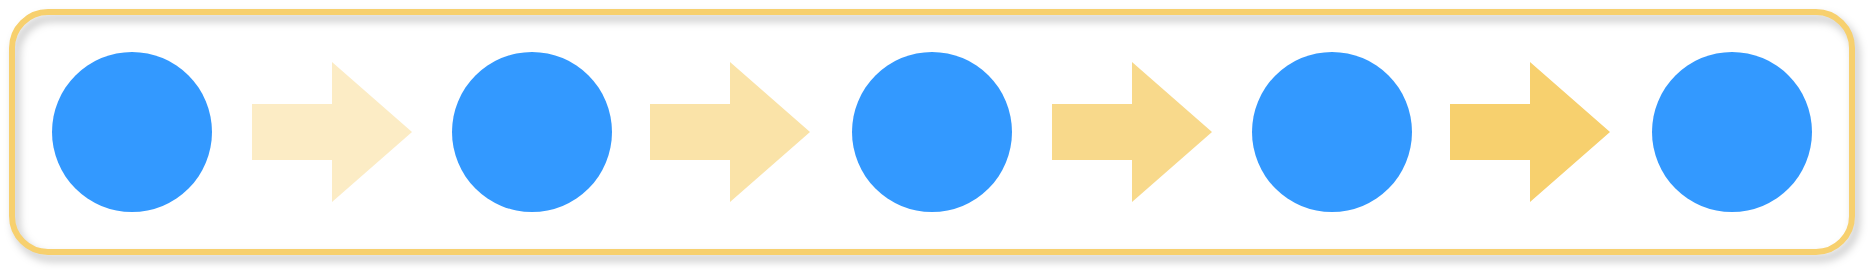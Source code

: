 <mxfile version="15.3.2" type="device" pages="5"><diagram id="ufj5wm6QBwIleM3WXo4O" name="Page-1"><mxGraphModel dx="1093" dy="771" grid="1" gridSize="10" guides="1" tooltips="1" connect="1" arrows="1" fold="1" page="1" pageScale="1" pageWidth="850" pageHeight="1100" math="0" shadow="0"><root><mxCell id="0"/><mxCell id="1" parent="0"/><mxCell id="UlkKewpX_VFAeNrIREZ5-1" value="" style="rounded=1;whiteSpace=wrap;html=1;fillColor=none;strokeWidth=3;strokeColor=#F7D06E;shadow=1;sketch=0;glass=0;" parent="1" vertex="1"><mxGeometry x="80" y="80" width="920" height="120" as="geometry"/></mxCell><mxCell id="UlkKewpX_VFAeNrIREZ5-2" value="" style="ellipse;whiteSpace=wrap;html=1;aspect=fixed;fillColor=#3399FF;strokeColor=none;" parent="1" vertex="1"><mxGeometry x="100" y="100" width="80" height="80" as="geometry"/></mxCell><mxCell id="UlkKewpX_VFAeNrIREZ5-3" value="" style="ellipse;whiteSpace=wrap;html=1;aspect=fixed;fillColor=#3399FF;strokeColor=none;" parent="1" vertex="1"><mxGeometry x="300" y="100" width="80" height="80" as="geometry"/></mxCell><mxCell id="UlkKewpX_VFAeNrIREZ5-11" value="" style="html=1;shadow=0;dashed=0;align=center;verticalAlign=middle;shape=mxgraph.arrows2.arrow;dy=0.6;dx=40;direction=north;notch=0;fillColor=#F7D06E;strokeColor=none;opacity=40;rotation=90;" parent="1" vertex="1"><mxGeometry x="205" y="100" width="70" height="80" as="geometry"/></mxCell><mxCell id="QPXl0IRlHfmQ7GSqxmWY-1" value="" style="ellipse;whiteSpace=wrap;html=1;aspect=fixed;fillColor=#3399FF;strokeColor=none;" parent="1" vertex="1"><mxGeometry x="500" y="100" width="80" height="80" as="geometry"/></mxCell><mxCell id="QPXl0IRlHfmQ7GSqxmWY-2" value="" style="html=1;shadow=0;dashed=0;align=center;verticalAlign=middle;shape=mxgraph.arrows2.arrow;dy=0.6;dx=40;direction=north;notch=0;fillColor=#F7D06E;strokeColor=none;opacity=60;rotation=90;" parent="1" vertex="1"><mxGeometry x="404" y="100" width="70" height="80" as="geometry"/></mxCell><mxCell id="QPXl0IRlHfmQ7GSqxmWY-3" value="" style="ellipse;whiteSpace=wrap;html=1;aspect=fixed;fillColor=#3399FF;strokeColor=none;" parent="1" vertex="1"><mxGeometry x="700" y="100" width="80" height="80" as="geometry"/></mxCell><mxCell id="QPXl0IRlHfmQ7GSqxmWY-4" value="" style="html=1;shadow=0;dashed=0;align=center;verticalAlign=middle;shape=mxgraph.arrows2.arrow;dy=0.6;dx=40;direction=north;notch=0;fillColor=#F7D06E;strokeColor=none;opacity=80;rotation=90;" parent="1" vertex="1"><mxGeometry x="605" y="100" width="70" height="80" as="geometry"/></mxCell><mxCell id="QPXl0IRlHfmQ7GSqxmWY-5" value="" style="ellipse;whiteSpace=wrap;html=1;aspect=fixed;fillColor=#3399FF;strokeColor=none;" parent="1" vertex="1"><mxGeometry x="900" y="100" width="80" height="80" as="geometry"/></mxCell><mxCell id="QPXl0IRlHfmQ7GSqxmWY-6" value="" style="html=1;shadow=0;dashed=0;align=center;verticalAlign=middle;shape=mxgraph.arrows2.arrow;dy=0.6;dx=40;direction=north;notch=0;fillColor=#F7D06E;strokeColor=none;rotation=90;" parent="1" vertex="1"><mxGeometry x="804" y="100" width="70" height="80" as="geometry"/></mxCell></root></mxGraphModel></diagram><diagram id="d9bTD3TPo4pnR7DedGzg" name="kernel-pos"><mxGraphModel dx="1093" dy="771" grid="1" gridSize="10" guides="1" tooltips="1" connect="1" arrows="1" fold="1" page="1" pageScale="1" pageWidth="850" pageHeight="1100" math="0" shadow="0"><root><mxCell id="SHtUrclk6zET5cxZQnQB-0"/><mxCell id="SHtUrclk6zET5cxZQnQB-1" parent="SHtUrclk6zET5cxZQnQB-0"/><mxCell id="SHtUrclk6zET5cxZQnQB-27" value="Input tensor" style="text;html=1;strokeColor=none;fillColor=none;align=center;verticalAlign=middle;whiteSpace=wrap;rounded=0;opacity=90;fontFamily=Fira Code;fontSource=https%3A%2F%2Ffonts.googleapis.com%2Fcss%3Ffamily%3DFira%2BCode;fontColor=#2C3E50;fontSize=20;" parent="SHtUrclk6zET5cxZQnQB-1" vertex="1"><mxGeometry x="220" y="250" width="160" height="50" as="geometry"/></mxCell><mxCell id="SHtUrclk6zET5cxZQnQB-28" value="Output tensor" style="text;html=1;strokeColor=none;fillColor=none;align=center;verticalAlign=middle;whiteSpace=wrap;rounded=0;opacity=90;fontFamily=Fira Code;fontSource=https%3A%2F%2Ffonts.googleapis.com%2Fcss%3Ffamily%3DFira%2BCode;fontColor=#2C3E50;fontSize=20;" parent="SHtUrclk6zET5cxZQnQB-1" vertex="1"><mxGeometry x="40" y="250" width="160" height="50" as="geometry"/></mxCell><mxCell id="zThvwO7qn-DPBkVmAPKJ-9" value="0,0" style="whiteSpace=wrap;html=1;aspect=fixed;strokeColor=#2C3E50;strokeWidth=1;fillColor=#B9E0A5;gradientColor=none;opacity=90;fontFamily=Fira Code;fontSource=https%3A%2F%2Ffonts.googleapis.com%2Fcss%3Ffamily%3DFira%2BCode;" parent="SHtUrclk6zET5cxZQnQB-1" vertex="1"><mxGeometry x="220" y="40" width="40" height="40" as="geometry"/></mxCell><mxCell id="zThvwO7qn-DPBkVmAPKJ-10" value="" style="whiteSpace=wrap;html=1;aspect=fixed;strokeColor=#2C3E50;strokeWidth=1;fillColor=#B9E0A5;gradientColor=none;opacity=90;fontFamily=Fira Code;fontSource=https%3A%2F%2Ffonts.googleapis.com%2Fcss%3Ffamily%3DFira%2BCode;" parent="SHtUrclk6zET5cxZQnQB-1" vertex="1"><mxGeometry x="260" y="40" width="40" height="40" as="geometry"/></mxCell><mxCell id="zThvwO7qn-DPBkVmAPKJ-11" value="" style="whiteSpace=wrap;html=1;aspect=fixed;strokeColor=#2C3E50;strokeWidth=1;fillColor=#FFFFFF;gradientColor=none;opacity=90;fontFamily=Fira Code;fontSource=https%3A%2F%2Ffonts.googleapis.com%2Fcss%3Ffamily%3DFira%2BCode;" parent="SHtUrclk6zET5cxZQnQB-1" vertex="1"><mxGeometry x="300" y="40" width="40" height="40" as="geometry"/></mxCell><mxCell id="zThvwO7qn-DPBkVmAPKJ-12" value="" style="whiteSpace=wrap;html=1;aspect=fixed;strokeColor=#2C3E50;strokeWidth=1;fillColor=#FFFFFF;gradientColor=none;opacity=90;fontFamily=Fira Code;fontSource=https%3A%2F%2Ffonts.googleapis.com%2Fcss%3Ffamily%3DFira%2BCode;" parent="SHtUrclk6zET5cxZQnQB-1" vertex="1"><mxGeometry x="340" y="40" width="40" height="40" as="geometry"/></mxCell><mxCell id="zThvwO7qn-DPBkVmAPKJ-13" value="" style="whiteSpace=wrap;html=1;aspect=fixed;strokeColor=#2C3E50;strokeWidth=1;fillColor=#B9E0A5;gradientColor=none;opacity=90;fontFamily=Fira Code;fontSource=https%3A%2F%2Ffonts.googleapis.com%2Fcss%3Ffamily%3DFira%2BCode;" parent="SHtUrclk6zET5cxZQnQB-1" vertex="1"><mxGeometry x="220" y="80" width="40" height="40" as="geometry"/></mxCell><mxCell id="zThvwO7qn-DPBkVmAPKJ-14" value="" style="whiteSpace=wrap;html=1;aspect=fixed;strokeColor=#2C3E50;strokeWidth=1;fillColor=#B9E0A5;gradientColor=none;opacity=90;fontFamily=Fira Code;fontSource=https%3A%2F%2Ffonts.googleapis.com%2Fcss%3Ffamily%3DFira%2BCode;" parent="SHtUrclk6zET5cxZQnQB-1" vertex="1"><mxGeometry x="260" y="80" width="40" height="40" as="geometry"/></mxCell><mxCell id="zThvwO7qn-DPBkVmAPKJ-15" value="" style="whiteSpace=wrap;html=1;aspect=fixed;strokeColor=#2C3E50;strokeWidth=1;fillColor=#FFFFFF;gradientColor=none;opacity=90;fontFamily=Fira Code;fontSource=https%3A%2F%2Ffonts.googleapis.com%2Fcss%3Ffamily%3DFira%2BCode;" parent="SHtUrclk6zET5cxZQnQB-1" vertex="1"><mxGeometry x="300" y="80" width="40" height="40" as="geometry"/></mxCell><mxCell id="zThvwO7qn-DPBkVmAPKJ-16" value="" style="whiteSpace=wrap;html=1;aspect=fixed;strokeColor=#2C3E50;strokeWidth=1;fillColor=#FFFFFF;gradientColor=none;opacity=90;fontFamily=Fira Code;fontSource=https%3A%2F%2Ffonts.googleapis.com%2Fcss%3Ffamily%3DFira%2BCode;" parent="SHtUrclk6zET5cxZQnQB-1" vertex="1"><mxGeometry x="340" y="80" width="40" height="40" as="geometry"/></mxCell><mxCell id="zThvwO7qn-DPBkVmAPKJ-17" value="" style="whiteSpace=wrap;html=1;aspect=fixed;strokeColor=#2C3E50;strokeWidth=1;fillColor=#FFFFFF;gradientColor=none;opacity=90;fontFamily=Fira Code;fontSource=https%3A%2F%2Ffonts.googleapis.com%2Fcss%3Ffamily%3DFira%2BCode;" parent="SHtUrclk6zET5cxZQnQB-1" vertex="1"><mxGeometry x="220" y="120" width="40" height="40" as="geometry"/></mxCell><mxCell id="zThvwO7qn-DPBkVmAPKJ-18" value="" style="whiteSpace=wrap;html=1;aspect=fixed;strokeColor=#2C3E50;strokeWidth=1;fillColor=#FFFFFF;gradientColor=none;opacity=90;fontFamily=Fira Code;fontSource=https%3A%2F%2Ffonts.googleapis.com%2Fcss%3Ffamily%3DFira%2BCode;" parent="SHtUrclk6zET5cxZQnQB-1" vertex="1"><mxGeometry x="260" y="120" width="40" height="40" as="geometry"/></mxCell><mxCell id="zThvwO7qn-DPBkVmAPKJ-19" value="" style="whiteSpace=wrap;html=1;aspect=fixed;strokeColor=#2C3E50;strokeWidth=1;fillColor=#FFFFFF;gradientColor=none;opacity=90;fontFamily=Fira Code;fontSource=https%3A%2F%2Ffonts.googleapis.com%2Fcss%3Ffamily%3DFira%2BCode;" parent="SHtUrclk6zET5cxZQnQB-1" vertex="1"><mxGeometry x="300" y="120" width="40" height="40" as="geometry"/></mxCell><mxCell id="zThvwO7qn-DPBkVmAPKJ-20" value="" style="whiteSpace=wrap;html=1;aspect=fixed;strokeColor=#2C3E50;strokeWidth=1;fillColor=#FFFFFF;gradientColor=none;opacity=90;fontFamily=Fira Code;fontSource=https%3A%2F%2Ffonts.googleapis.com%2Fcss%3Ffamily%3DFira%2BCode;" parent="SHtUrclk6zET5cxZQnQB-1" vertex="1"><mxGeometry x="340" y="120" width="40" height="40" as="geometry"/></mxCell><mxCell id="zThvwO7qn-DPBkVmAPKJ-21" value="" style="whiteSpace=wrap;html=1;aspect=fixed;strokeColor=#2C3E50;strokeWidth=1;fillColor=#FFFFFF;gradientColor=none;opacity=90;fontFamily=Fira Code;fontSource=https%3A%2F%2Ffonts.googleapis.com%2Fcss%3Ffamily%3DFira%2BCode;" parent="SHtUrclk6zET5cxZQnQB-1" vertex="1"><mxGeometry x="220" y="160" width="40" height="40" as="geometry"/></mxCell><mxCell id="zThvwO7qn-DPBkVmAPKJ-22" value="" style="whiteSpace=wrap;html=1;aspect=fixed;strokeColor=#2C3E50;strokeWidth=1;fillColor=#FFFFFF;gradientColor=none;opacity=90;fontFamily=Fira Code;fontSource=https%3A%2F%2Ffonts.googleapis.com%2Fcss%3Ffamily%3DFira%2BCode;" parent="SHtUrclk6zET5cxZQnQB-1" vertex="1"><mxGeometry x="260" y="160" width="40" height="40" as="geometry"/></mxCell><mxCell id="zThvwO7qn-DPBkVmAPKJ-23" value="" style="whiteSpace=wrap;html=1;aspect=fixed;strokeColor=#2C3E50;strokeWidth=1;fillColor=#FFFFFF;gradientColor=none;opacity=90;fontFamily=Fira Code;fontSource=https%3A%2F%2Ffonts.googleapis.com%2Fcss%3Ffamily%3DFira%2BCode;" parent="SHtUrclk6zET5cxZQnQB-1" vertex="1"><mxGeometry x="300" y="160" width="40" height="40" as="geometry"/></mxCell><mxCell id="zThvwO7qn-DPBkVmAPKJ-24" value="" style="whiteSpace=wrap;html=1;aspect=fixed;strokeColor=#2C3E50;strokeWidth=1;fillColor=#FFFFFF;gradientColor=none;opacity=90;fontFamily=Fira Code;fontSource=https%3A%2F%2Ffonts.googleapis.com%2Fcss%3Ffamily%3DFira%2BCode;" parent="SHtUrclk6zET5cxZQnQB-1" vertex="1"><mxGeometry x="340" y="160" width="40" height="40" as="geometry"/></mxCell><mxCell id="zThvwO7qn-DPBkVmAPKJ-25" value="" style="endArrow=none;dashed=1;html=1;fontSize=20;fontColor=#2C3E50;exitX=0;exitY=0;exitDx=0;exitDy=0;entryX=0;entryY=0;entryDx=0;entryDy=0;fontFamily=Fira Code;fontSource=https%3A%2F%2Ffonts.googleapis.com%2Fcss%3Ffamily%3DFira%2BCode;" parent="SHtUrclk6zET5cxZQnQB-1" source="zThvwO7qn-DPBkVmAPKJ-0" target="zThvwO7qn-DPBkVmAPKJ-9" edge="1"><mxGeometry width="50" height="50" relative="1" as="geometry"><mxPoint x="420" y="70" as="sourcePoint"/><mxPoint x="470" y="20" as="targetPoint"/></mxGeometry></mxCell><mxCell id="zThvwO7qn-DPBkVmAPKJ-26" value="" style="endArrow=none;dashed=1;html=1;fontSize=20;fontColor=#2C3E50;exitX=0;exitY=0;exitDx=0;exitDy=0;entryX=0;entryY=0;entryDx=0;entryDy=0;fontFamily=Fira Code;fontSource=https%3A%2F%2Ffonts.googleapis.com%2Fcss%3Ffamily%3DFira%2BCode;" parent="SHtUrclk6zET5cxZQnQB-1" source="zThvwO7qn-DPBkVmAPKJ-3" target="zThvwO7qn-DPBkVmAPKJ-17" edge="1"><mxGeometry width="50" height="50" relative="1" as="geometry"><mxPoint x="110" y="90" as="sourcePoint"/><mxPoint x="310" y="70" as="targetPoint"/></mxGeometry></mxCell><mxCell id="zThvwO7qn-DPBkVmAPKJ-28" value="" style="endArrow=none;dashed=1;html=1;fontSize=20;fontColor=#2C3E50;entryX=0;entryY=0;entryDx=0;entryDy=0;exitX=0;exitY=0;exitDx=0;exitDy=0;fontFamily=Fira Code;fontSource=https%3A%2F%2Ffonts.googleapis.com%2Fcss%3Ffamily%3DFira%2BCode;" parent="SHtUrclk6zET5cxZQnQB-1" source="zThvwO7qn-DPBkVmAPKJ-4" target="zThvwO7qn-DPBkVmAPKJ-19" edge="1"><mxGeometry width="50" height="50" relative="1" as="geometry"><mxPoint x="140" y="120" as="sourcePoint"/><mxPoint x="310" y="150" as="targetPoint"/></mxGeometry></mxCell><mxCell id="zThvwO7qn-DPBkVmAPKJ-29" value="" style="endArrow=none;dashed=1;html=1;fontSize=20;fontColor=#2C3E50;entryX=1;entryY=0;entryDx=0;entryDy=0;exitX=0;exitY=0;exitDx=0;exitDy=0;fontFamily=Fira Code;fontSource=https%3A%2F%2Ffonts.googleapis.com%2Fcss%3Ffamily%3DFira%2BCode;" parent="SHtUrclk6zET5cxZQnQB-1" source="zThvwO7qn-DPBkVmAPKJ-1" target="zThvwO7qn-DPBkVmAPKJ-10" edge="1"><mxGeometry width="50" height="50" relative="1" as="geometry"><mxPoint x="150" y="130" as="sourcePoint"/><mxPoint x="390" y="150" as="targetPoint"/></mxGeometry></mxCell><mxCell id="zThvwO7qn-DPBkVmAPKJ-0" value="0,0" style="whiteSpace=wrap;html=1;aspect=fixed;strokeColor=#2C3E50;strokeWidth=1;fillColor=#B9E0A5;gradientColor=none;opacity=90;fontFamily=Fira Code;fontSource=https%3A%2F%2Ffonts.googleapis.com%2Fcss%3Ffamily%3DFira%2BCode;" parent="SHtUrclk6zET5cxZQnQB-1" vertex="1"><mxGeometry x="60" y="120" width="40" height="40" as="geometry"/></mxCell><mxCell id="zThvwO7qn-DPBkVmAPKJ-1" value="" style="whiteSpace=wrap;html=1;aspect=fixed;strokeColor=#2C3E50;strokeWidth=1;fillColor=#FFFFFF;gradientColor=none;opacity=90;fontFamily=Fira Code;fontSource=https%3A%2F%2Ffonts.googleapis.com%2Fcss%3Ffamily%3DFira%2BCode;" parent="SHtUrclk6zET5cxZQnQB-1" vertex="1"><mxGeometry x="100" y="120" width="40" height="40" as="geometry"/></mxCell><mxCell id="zThvwO7qn-DPBkVmAPKJ-2" value="" style="whiteSpace=wrap;html=1;aspect=fixed;strokeColor=#2C3E50;strokeWidth=1;fillColor=#FFFFFF;gradientColor=none;opacity=90;fontFamily=Fira Code;fontSource=https%3A%2F%2Ffonts.googleapis.com%2Fcss%3Ffamily%3DFira%2BCode;" parent="SHtUrclk6zET5cxZQnQB-1" vertex="1"><mxGeometry x="140" y="120" width="40" height="40" as="geometry"/></mxCell><mxCell id="zThvwO7qn-DPBkVmAPKJ-3" value="" style="whiteSpace=wrap;html=1;aspect=fixed;strokeColor=#2C3E50;strokeWidth=1;fillColor=#FFFFFF;gradientColor=none;opacity=90;fontFamily=Fira Code;fontSource=https%3A%2F%2Ffonts.googleapis.com%2Fcss%3Ffamily%3DFira%2BCode;" parent="SHtUrclk6zET5cxZQnQB-1" vertex="1"><mxGeometry x="60" y="160" width="40" height="40" as="geometry"/></mxCell><mxCell id="zThvwO7qn-DPBkVmAPKJ-4" value="" style="whiteSpace=wrap;html=1;aspect=fixed;strokeColor=#2C3E50;strokeWidth=1;fillColor=#FFFFFF;gradientColor=none;opacity=90;fontFamily=Fira Code;fontSource=https%3A%2F%2Ffonts.googleapis.com%2Fcss%3Ffamily%3DFira%2BCode;" parent="SHtUrclk6zET5cxZQnQB-1" vertex="1"><mxGeometry x="100" y="160" width="40" height="40" as="geometry"/></mxCell><mxCell id="zThvwO7qn-DPBkVmAPKJ-5" value="" style="whiteSpace=wrap;html=1;aspect=fixed;strokeColor=#2C3E50;strokeWidth=1;fillColor=#FFFFFF;gradientColor=none;opacity=90;fontFamily=Fira Code;fontSource=https%3A%2F%2Ffonts.googleapis.com%2Fcss%3Ffamily%3DFira%2BCode;" parent="SHtUrclk6zET5cxZQnQB-1" vertex="1"><mxGeometry x="140" y="160" width="40" height="40" as="geometry"/></mxCell><mxCell id="zThvwO7qn-DPBkVmAPKJ-6" value="" style="whiteSpace=wrap;html=1;aspect=fixed;strokeColor=#2C3E50;strokeWidth=1;fillColor=#FFFFFF;gradientColor=none;opacity=90;fontFamily=Fira Code;fontSource=https%3A%2F%2Ffonts.googleapis.com%2Fcss%3Ffamily%3DFira%2BCode;" parent="SHtUrclk6zET5cxZQnQB-1" vertex="1"><mxGeometry x="60" y="200" width="40" height="40" as="geometry"/></mxCell><mxCell id="zThvwO7qn-DPBkVmAPKJ-7" value="" style="whiteSpace=wrap;html=1;aspect=fixed;strokeColor=#2C3E50;strokeWidth=1;fillColor=#FFFFFF;gradientColor=none;opacity=90;fontFamily=Fira Code;fontSource=https%3A%2F%2Ffonts.googleapis.com%2Fcss%3Ffamily%3DFira%2BCode;" parent="SHtUrclk6zET5cxZQnQB-1" vertex="1"><mxGeometry x="100" y="200" width="40" height="40" as="geometry"/></mxCell><mxCell id="zThvwO7qn-DPBkVmAPKJ-8" value="" style="whiteSpace=wrap;html=1;aspect=fixed;strokeColor=#2C3E50;strokeWidth=1;fillColor=#FFFFFF;gradientColor=none;opacity=90;fontFamily=Fira Code;fontSource=https%3A%2F%2Ffonts.googleapis.com%2Fcss%3Ffamily%3DFira%2BCode;" parent="SHtUrclk6zET5cxZQnQB-1" vertex="1"><mxGeometry x="140" y="200" width="40" height="40" as="geometry"/></mxCell><mxCell id="zThvwO7qn-DPBkVmAPKJ-30" value="" style="whiteSpace=wrap;html=1;aspect=fixed;strokeColor=#2C3E50;strokeWidth=1;fillColor=#FFFFFF;gradientColor=none;opacity=90;fontFamily=Fira Code;fontSource=https%3A%2F%2Ffonts.googleapis.com%2Fcss%3Ffamily%3DFira%2BCode;" parent="SHtUrclk6zET5cxZQnQB-1" vertex="1"><mxGeometry x="620" y="40" width="40" height="40" as="geometry"/></mxCell><mxCell id="zThvwO7qn-DPBkVmAPKJ-31" value="" style="whiteSpace=wrap;html=1;aspect=fixed;strokeColor=#2C3E50;strokeWidth=1;fillColor=#FFFFFF;gradientColor=none;opacity=90;fontFamily=Fira Code;fontSource=https%3A%2F%2Ffonts.googleapis.com%2Fcss%3Ffamily%3DFira%2BCode;" parent="SHtUrclk6zET5cxZQnQB-1" vertex="1"><mxGeometry x="660" y="40" width="40" height="40" as="geometry"/></mxCell><mxCell id="zThvwO7qn-DPBkVmAPKJ-32" value="" style="whiteSpace=wrap;html=1;aspect=fixed;strokeColor=#2C3E50;strokeWidth=1;fillColor=#FFFFFF;gradientColor=none;opacity=90;fontFamily=Fira Code;fontSource=https%3A%2F%2Ffonts.googleapis.com%2Fcss%3Ffamily%3DFira%2BCode;" parent="SHtUrclk6zET5cxZQnQB-1" vertex="1"><mxGeometry x="700" y="40" width="40" height="40" as="geometry"/></mxCell><mxCell id="zThvwO7qn-DPBkVmAPKJ-33" value="" style="whiteSpace=wrap;html=1;aspect=fixed;strokeColor=#2C3E50;strokeWidth=1;fillColor=#FFFFFF;gradientColor=none;opacity=90;fontFamily=Fira Code;fontSource=https%3A%2F%2Ffonts.googleapis.com%2Fcss%3Ffamily%3DFira%2BCode;" parent="SHtUrclk6zET5cxZQnQB-1" vertex="1"><mxGeometry x="740" y="40" width="40" height="40" as="geometry"/></mxCell><mxCell id="zThvwO7qn-DPBkVmAPKJ-34" value="" style="whiteSpace=wrap;html=1;aspect=fixed;strokeColor=#2C3E50;strokeWidth=1;fillColor=#FFFFFF;gradientColor=none;opacity=90;fontFamily=Fira Code;fontSource=https%3A%2F%2Ffonts.googleapis.com%2Fcss%3Ffamily%3DFira%2BCode;" parent="SHtUrclk6zET5cxZQnQB-1" vertex="1"><mxGeometry x="620" y="80" width="40" height="40" as="geometry"/></mxCell><mxCell id="zThvwO7qn-DPBkVmAPKJ-35" value="1,1" style="whiteSpace=wrap;html=1;aspect=fixed;strokeColor=#2C3E50;strokeWidth=1;fillColor=#B9E0A5;gradientColor=none;opacity=90;fontFamily=Fira Code;fontSource=https%3A%2F%2Ffonts.googleapis.com%2Fcss%3Ffamily%3DFira%2BCode;" parent="SHtUrclk6zET5cxZQnQB-1" vertex="1"><mxGeometry x="660" y="80" width="40" height="40" as="geometry"/></mxCell><mxCell id="zThvwO7qn-DPBkVmAPKJ-36" value="" style="whiteSpace=wrap;html=1;aspect=fixed;strokeColor=#2C3E50;strokeWidth=1;fillColor=#B9E0A5;gradientColor=none;opacity=90;fontFamily=Fira Code;fontSource=https%3A%2F%2Ffonts.googleapis.com%2Fcss%3Ffamily%3DFira%2BCode;" parent="SHtUrclk6zET5cxZQnQB-1" vertex="1"><mxGeometry x="700" y="80" width="40" height="40" as="geometry"/></mxCell><mxCell id="zThvwO7qn-DPBkVmAPKJ-37" value="" style="whiteSpace=wrap;html=1;aspect=fixed;strokeColor=#2C3E50;strokeWidth=1;fillColor=#FFFFFF;gradientColor=none;opacity=90;fontFamily=Fira Code;fontSource=https%3A%2F%2Ffonts.googleapis.com%2Fcss%3Ffamily%3DFira%2BCode;" parent="SHtUrclk6zET5cxZQnQB-1" vertex="1"><mxGeometry x="740" y="80" width="40" height="40" as="geometry"/></mxCell><mxCell id="zThvwO7qn-DPBkVmAPKJ-38" value="" style="whiteSpace=wrap;html=1;aspect=fixed;strokeColor=#2C3E50;strokeWidth=1;fillColor=#FFFFFF;gradientColor=none;opacity=90;fontFamily=Fira Code;fontSource=https%3A%2F%2Ffonts.googleapis.com%2Fcss%3Ffamily%3DFira%2BCode;" parent="SHtUrclk6zET5cxZQnQB-1" vertex="1"><mxGeometry x="620" y="120" width="40" height="40" as="geometry"/></mxCell><mxCell id="zThvwO7qn-DPBkVmAPKJ-39" value="" style="whiteSpace=wrap;html=1;aspect=fixed;strokeColor=#2C3E50;strokeWidth=1;fillColor=#B9E0A5;gradientColor=none;opacity=90;fontFamily=Fira Code;fontSource=https%3A%2F%2Ffonts.googleapis.com%2Fcss%3Ffamily%3DFira%2BCode;" parent="SHtUrclk6zET5cxZQnQB-1" vertex="1"><mxGeometry x="660" y="120" width="40" height="40" as="geometry"/></mxCell><mxCell id="zThvwO7qn-DPBkVmAPKJ-40" value="" style="whiteSpace=wrap;html=1;aspect=fixed;strokeColor=#2C3E50;strokeWidth=1;fillColor=#B9E0A5;gradientColor=none;opacity=90;fontFamily=Fira Code;fontSource=https%3A%2F%2Ffonts.googleapis.com%2Fcss%3Ffamily%3DFira%2BCode;" parent="SHtUrclk6zET5cxZQnQB-1" vertex="1"><mxGeometry x="700" y="120" width="40" height="40" as="geometry"/></mxCell><mxCell id="zThvwO7qn-DPBkVmAPKJ-41" value="" style="whiteSpace=wrap;html=1;aspect=fixed;strokeColor=#2C3E50;strokeWidth=1;fillColor=#FFFFFF;gradientColor=none;opacity=90;fontFamily=Fira Code;fontSource=https%3A%2F%2Ffonts.googleapis.com%2Fcss%3Ffamily%3DFira%2BCode;" parent="SHtUrclk6zET5cxZQnQB-1" vertex="1"><mxGeometry x="740" y="120" width="40" height="40" as="geometry"/></mxCell><mxCell id="zThvwO7qn-DPBkVmAPKJ-42" value="" style="whiteSpace=wrap;html=1;aspect=fixed;strokeColor=#2C3E50;strokeWidth=1;fillColor=#FFFFFF;gradientColor=none;opacity=90;fontFamily=Fira Code;fontSource=https%3A%2F%2Ffonts.googleapis.com%2Fcss%3Ffamily%3DFira%2BCode;" parent="SHtUrclk6zET5cxZQnQB-1" vertex="1"><mxGeometry x="620" y="160" width="40" height="40" as="geometry"/></mxCell><mxCell id="zThvwO7qn-DPBkVmAPKJ-43" value="" style="whiteSpace=wrap;html=1;aspect=fixed;strokeColor=#2C3E50;strokeWidth=1;fillColor=#FFFFFF;gradientColor=none;opacity=90;fontFamily=Fira Code;fontSource=https%3A%2F%2Ffonts.googleapis.com%2Fcss%3Ffamily%3DFira%2BCode;" parent="SHtUrclk6zET5cxZQnQB-1" vertex="1"><mxGeometry x="660" y="160" width="40" height="40" as="geometry"/></mxCell><mxCell id="zThvwO7qn-DPBkVmAPKJ-44" value="" style="whiteSpace=wrap;html=1;aspect=fixed;strokeColor=#2C3E50;strokeWidth=1;fillColor=#FFFFFF;gradientColor=none;opacity=90;fontFamily=Fira Code;fontSource=https%3A%2F%2Ffonts.googleapis.com%2Fcss%3Ffamily%3DFira%2BCode;" parent="SHtUrclk6zET5cxZQnQB-1" vertex="1"><mxGeometry x="700" y="160" width="40" height="40" as="geometry"/></mxCell><mxCell id="zThvwO7qn-DPBkVmAPKJ-45" value="" style="whiteSpace=wrap;html=1;aspect=fixed;strokeColor=#2C3E50;strokeWidth=1;fillColor=#FFFFFF;gradientColor=none;opacity=90;fontFamily=Fira Code;fontSource=https%3A%2F%2Ffonts.googleapis.com%2Fcss%3Ffamily%3DFira%2BCode;" parent="SHtUrclk6zET5cxZQnQB-1" vertex="1"><mxGeometry x="740" y="160" width="40" height="40" as="geometry"/></mxCell><mxCell id="zThvwO7qn-DPBkVmAPKJ-46" value="" style="endArrow=none;dashed=1;html=1;fontSize=20;fontColor=#2C3E50;exitX=1;exitY=1;exitDx=0;exitDy=0;entryX=0;entryY=0;entryDx=0;entryDy=0;fontFamily=Fira Code;fontSource=https%3A%2F%2Ffonts.googleapis.com%2Fcss%3Ffamily%3DFira%2BCode;" parent="SHtUrclk6zET5cxZQnQB-1" source="zThvwO7qn-DPBkVmAPKJ-50" target="zThvwO7qn-DPBkVmAPKJ-35" edge="1"><mxGeometry width="50" height="50" relative="1" as="geometry"><mxPoint x="820" y="70" as="sourcePoint"/><mxPoint x="870" y="20" as="targetPoint"/></mxGeometry></mxCell><mxCell id="zThvwO7qn-DPBkVmAPKJ-47" value="" style="endArrow=none;dashed=1;html=1;fontSize=20;fontColor=#2C3E50;exitX=1;exitY=0;exitDx=0;exitDy=0;entryX=0;entryY=0;entryDx=0;entryDy=0;fontFamily=Fira Code;fontSource=https%3A%2F%2Ffonts.googleapis.com%2Fcss%3Ffamily%3DFira%2BCode;" parent="SHtUrclk6zET5cxZQnQB-1" source="zThvwO7qn-DPBkVmAPKJ-56" target="zThvwO7qn-DPBkVmAPKJ-43" edge="1"><mxGeometry width="50" height="50" relative="1" as="geometry"><mxPoint x="510" y="90" as="sourcePoint"/><mxPoint x="710" y="70" as="targetPoint"/></mxGeometry></mxCell><mxCell id="zThvwO7qn-DPBkVmAPKJ-48" value="" style="endArrow=none;dashed=1;html=1;fontSize=20;fontColor=#2C3E50;entryX=0;entryY=0;entryDx=0;entryDy=0;exitX=1;exitY=0;exitDx=0;exitDy=0;fontFamily=Fira Code;fontSource=https%3A%2F%2Ffonts.googleapis.com%2Fcss%3Ffamily%3DFira%2BCode;" parent="SHtUrclk6zET5cxZQnQB-1" source="zThvwO7qn-DPBkVmAPKJ-57" target="zThvwO7qn-DPBkVmAPKJ-45" edge="1"><mxGeometry width="50" height="50" relative="1" as="geometry"><mxPoint x="540" y="120" as="sourcePoint"/><mxPoint x="710" y="150" as="targetPoint"/></mxGeometry></mxCell><mxCell id="zThvwO7qn-DPBkVmAPKJ-49" value="" style="endArrow=none;dashed=1;html=1;fontSize=20;fontColor=#2C3E50;entryX=0;entryY=0;entryDx=0;entryDy=0;exitX=1;exitY=1;exitDx=0;exitDy=0;fontFamily=Fira Code;fontSource=https%3A%2F%2Ffonts.googleapis.com%2Fcss%3Ffamily%3DFira%2BCode;" parent="SHtUrclk6zET5cxZQnQB-1" source="zThvwO7qn-DPBkVmAPKJ-51" target="zThvwO7qn-DPBkVmAPKJ-37" edge="1"><mxGeometry width="50" height="50" relative="1" as="geometry"><mxPoint x="550" y="130" as="sourcePoint"/><mxPoint x="790" y="150" as="targetPoint"/></mxGeometry></mxCell><mxCell id="zThvwO7qn-DPBkVmAPKJ-50" value="" style="whiteSpace=wrap;html=1;aspect=fixed;strokeColor=#2C3E50;strokeWidth=1;fillColor=#FFFFFF;gradientColor=none;opacity=90;fontFamily=Fira Code;fontSource=https%3A%2F%2Ffonts.googleapis.com%2Fcss%3Ffamily%3DFira%2BCode;" parent="SHtUrclk6zET5cxZQnQB-1" vertex="1"><mxGeometry x="460" y="120" width="40" height="40" as="geometry"/></mxCell><mxCell id="zThvwO7qn-DPBkVmAPKJ-51" value="" style="whiteSpace=wrap;html=1;aspect=fixed;strokeColor=#2C3E50;strokeWidth=1;fillColor=#FFFFFF;gradientColor=none;opacity=90;fontFamily=Fira Code;fontSource=https%3A%2F%2Ffonts.googleapis.com%2Fcss%3Ffamily%3DFira%2BCode;" parent="SHtUrclk6zET5cxZQnQB-1" vertex="1"><mxGeometry x="500" y="120" width="40" height="40" as="geometry"/></mxCell><mxCell id="zThvwO7qn-DPBkVmAPKJ-52" value="" style="whiteSpace=wrap;html=1;aspect=fixed;strokeColor=#2C3E50;strokeWidth=1;fillColor=#FFFFFF;gradientColor=none;opacity=90;fontFamily=Fira Code;fontSource=https%3A%2F%2Ffonts.googleapis.com%2Fcss%3Ffamily%3DFira%2BCode;" parent="SHtUrclk6zET5cxZQnQB-1" vertex="1"><mxGeometry x="540" y="120" width="40" height="40" as="geometry"/></mxCell><mxCell id="zThvwO7qn-DPBkVmAPKJ-53" value="" style="whiteSpace=wrap;html=1;aspect=fixed;strokeColor=#2C3E50;strokeWidth=1;fillColor=#FFFFFF;gradientColor=none;opacity=90;fontFamily=Fira Code;fontSource=https%3A%2F%2Ffonts.googleapis.com%2Fcss%3Ffamily%3DFira%2BCode;" parent="SHtUrclk6zET5cxZQnQB-1" vertex="1"><mxGeometry x="460" y="160" width="40" height="40" as="geometry"/></mxCell><mxCell id="zThvwO7qn-DPBkVmAPKJ-54" value="1,1" style="whiteSpace=wrap;html=1;aspect=fixed;strokeColor=#2C3E50;strokeWidth=1;fillColor=#B9E0A5;gradientColor=none;opacity=90;fontFamily=Fira Code;fontSource=https%3A%2F%2Ffonts.googleapis.com%2Fcss%3Ffamily%3DFira%2BCode;" parent="SHtUrclk6zET5cxZQnQB-1" vertex="1"><mxGeometry x="500" y="160" width="40" height="40" as="geometry"/></mxCell><mxCell id="zThvwO7qn-DPBkVmAPKJ-55" value="" style="whiteSpace=wrap;html=1;aspect=fixed;strokeColor=#2C3E50;strokeWidth=1;fillColor=#FFFFFF;gradientColor=none;opacity=90;fontFamily=Fira Code;fontSource=https%3A%2F%2Ffonts.googleapis.com%2Fcss%3Ffamily%3DFira%2BCode;" parent="SHtUrclk6zET5cxZQnQB-1" vertex="1"><mxGeometry x="540" y="160" width="40" height="40" as="geometry"/></mxCell><mxCell id="zThvwO7qn-DPBkVmAPKJ-56" value="" style="whiteSpace=wrap;html=1;aspect=fixed;strokeColor=#2C3E50;strokeWidth=1;fillColor=#FFFFFF;gradientColor=none;opacity=90;fontFamily=Fira Code;fontSource=https%3A%2F%2Ffonts.googleapis.com%2Fcss%3Ffamily%3DFira%2BCode;" parent="SHtUrclk6zET5cxZQnQB-1" vertex="1"><mxGeometry x="460" y="200" width="40" height="40" as="geometry"/></mxCell><mxCell id="zThvwO7qn-DPBkVmAPKJ-57" value="" style="whiteSpace=wrap;html=1;aspect=fixed;strokeColor=#2C3E50;strokeWidth=1;fillColor=#FFFFFF;gradientColor=none;opacity=90;fontFamily=Fira Code;fontSource=https%3A%2F%2Ffonts.googleapis.com%2Fcss%3Ffamily%3DFira%2BCode;" parent="SHtUrclk6zET5cxZQnQB-1" vertex="1"><mxGeometry x="500" y="200" width="40" height="40" as="geometry"/></mxCell><mxCell id="zThvwO7qn-DPBkVmAPKJ-58" value="" style="whiteSpace=wrap;html=1;aspect=fixed;strokeColor=#2C3E50;strokeWidth=1;fillColor=#FFFFFF;gradientColor=none;opacity=90;fontFamily=Fira Code;fontSource=https%3A%2F%2Ffonts.googleapis.com%2Fcss%3Ffamily%3DFira%2BCode;" parent="SHtUrclk6zET5cxZQnQB-1" vertex="1"><mxGeometry x="540" y="200" width="40" height="40" as="geometry"/></mxCell><mxCell id="zThvwO7qn-DPBkVmAPKJ-59" value="Input tensor" style="text;html=1;strokeColor=none;fillColor=none;align=center;verticalAlign=middle;whiteSpace=wrap;rounded=0;opacity=90;fontFamily=Fira Code;fontSource=https%3A%2F%2Ffonts.googleapis.com%2Fcss%3Ffamily%3DFira%2BCode;fontColor=#2C3E50;fontSize=20;" parent="SHtUrclk6zET5cxZQnQB-1" vertex="1"><mxGeometry x="620" y="250" width="160" height="50" as="geometry"/></mxCell><mxCell id="zThvwO7qn-DPBkVmAPKJ-60" value="Output tensor" style="text;html=1;strokeColor=none;fillColor=none;align=center;verticalAlign=middle;whiteSpace=wrap;rounded=0;opacity=90;fontFamily=Fira Code;fontSource=https%3A%2F%2Ffonts.googleapis.com%2Fcss%3Ffamily%3DFira%2BCode;fontColor=#2C3E50;fontSize=20;" parent="SHtUrclk6zET5cxZQnQB-1" vertex="1"><mxGeometry x="440" y="250" width="160" height="50" as="geometry"/></mxCell><mxCell id="seigz0gQpShrdO3koc2X-0" value="" style="endArrow=none;html=1;fontSize=20;fontColor=#2C3E50;strokeWidth=3;fontFamily=Fira Code;fontSource=https%3A%2F%2Ffonts.googleapis.com%2Fcss%3Ffamily%3DFira%2BCode;strokeColor=#336600;" parent="SHtUrclk6zET5cxZQnQB-1" edge="1"><mxGeometry width="50" height="50" relative="1" as="geometry"><mxPoint x="300" y="40" as="sourcePoint"/><mxPoint x="220" y="40" as="targetPoint"/></mxGeometry></mxCell><mxCell id="seigz0gQpShrdO3koc2X-1" value="" style="endArrow=none;html=1;fontSize=20;fontColor=#2C3E50;strokeWidth=3;fontFamily=Fira Code;fontSource=https%3A%2F%2Ffonts.googleapis.com%2Fcss%3Ffamily%3DFira%2BCode;exitX=0;exitY=0;exitDx=0;exitDy=0;strokeColor=#336600;entryX=0;entryY=0;entryDx=0;entryDy=0;" parent="SHtUrclk6zET5cxZQnQB-1" source="zThvwO7qn-DPBkVmAPKJ-19" target="zThvwO7qn-DPBkVmAPKJ-17" edge="1"><mxGeometry width="50" height="50" relative="1" as="geometry"><mxPoint x="340" y="160" as="sourcePoint"/><mxPoint x="220" y="160" as="targetPoint"/></mxGeometry></mxCell><mxCell id="seigz0gQpShrdO3koc2X-2" value="" style="endArrow=none;html=1;fontSize=20;fontColor=#2C3E50;strokeWidth=3;fontFamily=Fira Code;fontSource=https%3A%2F%2Ffonts.googleapis.com%2Fcss%3Ffamily%3DFira%2BCode;strokeColor=#336600;" parent="SHtUrclk6zET5cxZQnQB-1" edge="1"><mxGeometry width="50" height="50" relative="1" as="geometry"><mxPoint x="220" y="120" as="sourcePoint"/><mxPoint x="220" y="40" as="targetPoint"/></mxGeometry></mxCell><mxCell id="seigz0gQpShrdO3koc2X-3" value="" style="endArrow=none;html=1;fontSize=20;fontColor=#2C3E50;strokeWidth=3;fontFamily=Fira Code;fontSource=https%3A%2F%2Ffonts.googleapis.com%2Fcss%3Ffamily%3DFira%2BCode;exitX=0;exitY=0;exitDx=0;exitDy=0;strokeColor=#336600;entryX=0;entryY=0;entryDx=0;entryDy=0;" parent="SHtUrclk6zET5cxZQnQB-1" source="zThvwO7qn-DPBkVmAPKJ-19" target="zThvwO7qn-DPBkVmAPKJ-11" edge="1"><mxGeometry width="50" height="50" relative="1" as="geometry"><mxPoint x="340" y="160" as="sourcePoint"/><mxPoint x="340" y="40" as="targetPoint"/></mxGeometry></mxCell><mxCell id="seigz0gQpShrdO3koc2X-5" value="" style="endArrow=none;html=1;fontSize=20;fontColor=#2C3E50;strokeWidth=3;fontFamily=Fira Code;fontSource=https%3A%2F%2Ffonts.googleapis.com%2Fcss%3Ffamily%3DFira%2BCode;strokeColor=#336600;" parent="SHtUrclk6zET5cxZQnQB-1" edge="1"><mxGeometry width="50" height="50" relative="1" as="geometry"><mxPoint x="739.67" y="79.67" as="sourcePoint"/><mxPoint x="659.67" y="79.67" as="targetPoint"/></mxGeometry></mxCell><mxCell id="seigz0gQpShrdO3koc2X-6" value="" style="endArrow=none;html=1;fontSize=20;fontColor=#2C3E50;strokeWidth=3;fontFamily=Fira Code;fontSource=https%3A%2F%2Ffonts.googleapis.com%2Fcss%3Ffamily%3DFira%2BCode;exitX=0;exitY=0;exitDx=0;exitDy=0;strokeColor=#336600;entryX=0;entryY=0;entryDx=0;entryDy=0;" parent="SHtUrclk6zET5cxZQnQB-1" edge="1"><mxGeometry width="50" height="50" relative="1" as="geometry"><mxPoint x="739.67" y="159.67" as="sourcePoint"/><mxPoint x="659.67" y="159.67" as="targetPoint"/></mxGeometry></mxCell><mxCell id="seigz0gQpShrdO3koc2X-7" value="" style="endArrow=none;html=1;fontSize=20;fontColor=#2C3E50;strokeWidth=3;fontFamily=Fira Code;fontSource=https%3A%2F%2Ffonts.googleapis.com%2Fcss%3Ffamily%3DFira%2BCode;strokeColor=#336600;" parent="SHtUrclk6zET5cxZQnQB-1" edge="1"><mxGeometry width="50" height="50" relative="1" as="geometry"><mxPoint x="659.67" y="159.67" as="sourcePoint"/><mxPoint x="659.67" y="79.67" as="targetPoint"/></mxGeometry></mxCell><mxCell id="seigz0gQpShrdO3koc2X-8" value="" style="endArrow=none;html=1;fontSize=20;fontColor=#2C3E50;strokeWidth=3;fontFamily=Fira Code;fontSource=https%3A%2F%2Ffonts.googleapis.com%2Fcss%3Ffamily%3DFira%2BCode;exitX=0;exitY=0;exitDx=0;exitDy=0;strokeColor=#336600;entryX=0;entryY=0;entryDx=0;entryDy=0;" parent="SHtUrclk6zET5cxZQnQB-1" edge="1"><mxGeometry width="50" height="50" relative="1" as="geometry"><mxPoint x="739.67" y="159.67" as="sourcePoint"/><mxPoint x="739.67" y="79.67" as="targetPoint"/></mxGeometry></mxCell></root></mxGraphModel></diagram><diagram id="8CJKstNIzPVO9SLqdKdh" name="kernel-pos-padding"><mxGraphModel dx="1093" dy="771" grid="1" gridSize="10" guides="1" tooltips="1" connect="1" arrows="1" fold="1" page="1" pageScale="1" pageWidth="850" pageHeight="1100" math="0" shadow="0"><root><mxCell id="iri68KHEO0q6d0lFU3OF-0"/><mxCell id="iri68KHEO0q6d0lFU3OF-1" parent="iri68KHEO0q6d0lFU3OF-0"/><mxCell id="j2psw_eqq9rO64AAk4X9-1" value="" style="whiteSpace=wrap;html=1;aspect=fixed;fontSize=20;fontColor=#2C3E50;strokeColor=#2C3E50;strokeWidth=1;fillColor=#FAFAFA;gradientColor=none;opacity=90;fontFamily=Fira Code;fontSource=https%3A%2F%2Ffonts.googleapis.com%2Fcss%3Ffamily%3DFira%2BCode;" parent="iri68KHEO0q6d0lFU3OF-1" vertex="1"><mxGeometry x="720" y="60" width="240" height="240" as="geometry"/></mxCell><mxCell id="j2psw_eqq9rO64AAk4X9-2" value="" style="whiteSpace=wrap;html=1;aspect=fixed;strokeColor=#2C3E50;strokeWidth=1;fillColor=#FFFFFF;gradientColor=none;opacity=90;fontFamily=Fira Code;fontSource=https%3A%2F%2Ffonts.googleapis.com%2Fcss%3Ffamily%3DFira%2BCode;" parent="iri68KHEO0q6d0lFU3OF-1" vertex="1"><mxGeometry x="760" y="100" width="40" height="40" as="geometry"/></mxCell><mxCell id="j2psw_eqq9rO64AAk4X9-3" value="" style="whiteSpace=wrap;html=1;aspect=fixed;strokeColor=#2C3E50;strokeWidth=1;fillColor=#FFFFFF;gradientColor=none;opacity=90;fontFamily=Fira Code;fontSource=https%3A%2F%2Ffonts.googleapis.com%2Fcss%3Ffamily%3DFira%2BCode;" parent="iri68KHEO0q6d0lFU3OF-1" vertex="1"><mxGeometry x="800" y="100" width="40" height="40" as="geometry"/></mxCell><mxCell id="j2psw_eqq9rO64AAk4X9-4" value="" style="whiteSpace=wrap;html=1;aspect=fixed;strokeColor=#2C3E50;strokeWidth=1;fillColor=#FFFFFF;gradientColor=none;opacity=90;fontFamily=Fira Code;fontSource=https%3A%2F%2Ffonts.googleapis.com%2Fcss%3Ffamily%3DFira%2BCode;" parent="iri68KHEO0q6d0lFU3OF-1" vertex="1"><mxGeometry x="840" y="100" width="40" height="40" as="geometry"/></mxCell><mxCell id="j2psw_eqq9rO64AAk4X9-5" value="" style="whiteSpace=wrap;html=1;aspect=fixed;strokeColor=#2C3E50;strokeWidth=1;fillColor=#FFFFFF;gradientColor=none;opacity=90;fontFamily=Fira Code;fontSource=https%3A%2F%2Ffonts.googleapis.com%2Fcss%3Ffamily%3DFira%2BCode;" parent="iri68KHEO0q6d0lFU3OF-1" vertex="1"><mxGeometry x="880" y="100" width="40" height="40" as="geometry"/></mxCell><mxCell id="j2psw_eqq9rO64AAk4X9-6" value="" style="whiteSpace=wrap;html=1;aspect=fixed;strokeColor=#2C3E50;strokeWidth=1;fillColor=#FFFFFF;gradientColor=none;opacity=90;fontFamily=Fira Code;fontSource=https%3A%2F%2Ffonts.googleapis.com%2Fcss%3Ffamily%3DFira%2BCode;" parent="iri68KHEO0q6d0lFU3OF-1" vertex="1"><mxGeometry x="760" y="140" width="40" height="40" as="geometry"/></mxCell><mxCell id="j2psw_eqq9rO64AAk4X9-7" value="" style="whiteSpace=wrap;html=1;aspect=fixed;strokeColor=#2C3E50;strokeWidth=1;fillColor=#FFFFFF;gradientColor=none;opacity=90;fontFamily=Fira Code;fontSource=https%3A%2F%2Ffonts.googleapis.com%2Fcss%3Ffamily%3DFira%2BCode;" parent="iri68KHEO0q6d0lFU3OF-1" vertex="1"><mxGeometry x="800" y="140" width="40" height="40" as="geometry"/></mxCell><mxCell id="j2psw_eqq9rO64AAk4X9-8" value="" style="whiteSpace=wrap;html=1;aspect=fixed;strokeColor=#2C3E50;strokeWidth=1;fillColor=#FFFFFF;gradientColor=none;opacity=90;fontFamily=Fira Code;fontSource=https%3A%2F%2Ffonts.googleapis.com%2Fcss%3Ffamily%3DFira%2BCode;" parent="iri68KHEO0q6d0lFU3OF-1" vertex="1"><mxGeometry x="840" y="140" width="40" height="40" as="geometry"/></mxCell><mxCell id="j2psw_eqq9rO64AAk4X9-9" value="" style="whiteSpace=wrap;html=1;aspect=fixed;strokeColor=#2C3E50;strokeWidth=1;fillColor=#FFFFFF;gradientColor=none;opacity=90;fontFamily=Fira Code;fontSource=https%3A%2F%2Ffonts.googleapis.com%2Fcss%3Ffamily%3DFira%2BCode;" parent="iri68KHEO0q6d0lFU3OF-1" vertex="1"><mxGeometry x="880" y="140" width="40" height="40" as="geometry"/></mxCell><mxCell id="j2psw_eqq9rO64AAk4X9-10" value="" style="whiteSpace=wrap;html=1;aspect=fixed;strokeColor=#2C3E50;strokeWidth=1;fillColor=#FFFFFF;gradientColor=none;opacity=90;fontFamily=Fira Code;fontSource=https%3A%2F%2Ffonts.googleapis.com%2Fcss%3Ffamily%3DFira%2BCode;" parent="iri68KHEO0q6d0lFU3OF-1" vertex="1"><mxGeometry x="760" y="180" width="40" height="40" as="geometry"/></mxCell><mxCell id="j2psw_eqq9rO64AAk4X9-11" value="" style="whiteSpace=wrap;html=1;aspect=fixed;strokeColor=#2C3E50;strokeWidth=1;fillColor=#FFFFFF;gradientColor=none;opacity=90;fontFamily=Fira Code;fontSource=https%3A%2F%2Ffonts.googleapis.com%2Fcss%3Ffamily%3DFira%2BCode;" parent="iri68KHEO0q6d0lFU3OF-1" vertex="1"><mxGeometry x="800" y="180" width="40" height="40" as="geometry"/></mxCell><mxCell id="j2psw_eqq9rO64AAk4X9-12" value="2,2" style="whiteSpace=wrap;html=1;aspect=fixed;strokeColor=#2C3E50;strokeWidth=1;fillColor=#B9E0A5;gradientColor=none;opacity=90;fontFamily=Fira Code;fontSource=https%3A%2F%2Ffonts.googleapis.com%2Fcss%3Ffamily%3DFira%2BCode;" parent="iri68KHEO0q6d0lFU3OF-1" vertex="1"><mxGeometry x="840" y="180" width="40" height="40" as="geometry"/></mxCell><mxCell id="j2psw_eqq9rO64AAk4X9-13" value="" style="whiteSpace=wrap;html=1;aspect=fixed;strokeColor=#2C3E50;strokeWidth=1;fillColor=#B9E0A5;gradientColor=none;opacity=90;fontFamily=Fira Code;fontSource=https%3A%2F%2Ffonts.googleapis.com%2Fcss%3Ffamily%3DFira%2BCode;" parent="iri68KHEO0q6d0lFU3OF-1" vertex="1"><mxGeometry x="880" y="180" width="40" height="40" as="geometry"/></mxCell><mxCell id="j2psw_eqq9rO64AAk4X9-14" value="" style="whiteSpace=wrap;html=1;aspect=fixed;strokeColor=#2C3E50;strokeWidth=1;fillColor=#FFFFFF;gradientColor=none;opacity=90;fontFamily=Fira Code;fontSource=https%3A%2F%2Ffonts.googleapis.com%2Fcss%3Ffamily%3DFira%2BCode;" parent="iri68KHEO0q6d0lFU3OF-1" vertex="1"><mxGeometry x="760" y="220" width="40" height="40" as="geometry"/></mxCell><mxCell id="j2psw_eqq9rO64AAk4X9-15" value="" style="whiteSpace=wrap;html=1;aspect=fixed;strokeColor=#2C3E50;strokeWidth=1;fillColor=#FFFFFF;gradientColor=none;opacity=90;fontFamily=Fira Code;fontSource=https%3A%2F%2Ffonts.googleapis.com%2Fcss%3Ffamily%3DFira%2BCode;" parent="iri68KHEO0q6d0lFU3OF-1" vertex="1"><mxGeometry x="800" y="220" width="40" height="40" as="geometry"/></mxCell><mxCell id="j2psw_eqq9rO64AAk4X9-16" value="" style="whiteSpace=wrap;html=1;aspect=fixed;strokeColor=#2C3E50;strokeWidth=1;fillColor=#B9E0A5;gradientColor=none;opacity=90;fontFamily=Fira Code;fontSource=https%3A%2F%2Ffonts.googleapis.com%2Fcss%3Ffamily%3DFira%2BCode;" parent="iri68KHEO0q6d0lFU3OF-1" vertex="1"><mxGeometry x="840" y="220" width="40" height="40" as="geometry"/></mxCell><mxCell id="j2psw_eqq9rO64AAk4X9-17" value="" style="whiteSpace=wrap;html=1;aspect=fixed;strokeColor=#2C3E50;strokeWidth=1;fillColor=#B9E0A5;gradientColor=none;opacity=90;fontFamily=Fira Code;fontSource=https%3A%2F%2Ffonts.googleapis.com%2Fcss%3Ffamily%3DFira%2BCode;" parent="iri68KHEO0q6d0lFU3OF-1" vertex="1"><mxGeometry x="880" y="220" width="40" height="40" as="geometry"/></mxCell><mxCell id="j2psw_eqq9rO64AAk4X9-23" value="" style="endArrow=none;html=1;fontSize=20;fontColor=#2C3E50;strokeWidth=2;entryX=1;entryY=0;entryDx=0;entryDy=0;exitX=0;exitY=1;exitDx=0;exitDy=0;fontFamily=Fira Code;fontSource=https%3A%2F%2Ffonts.googleapis.com%2Fcss%3Ffamily%3DFira%2BCode;" parent="iri68KHEO0q6d0lFU3OF-1" source="j2psw_eqq9rO64AAk4X9-14" edge="1"><mxGeometry width="50" height="50" relative="1" as="geometry"><mxPoint x="840" y="380" as="sourcePoint"/><mxPoint x="760" y="100" as="targetPoint"/></mxGeometry></mxCell><mxCell id="j2psw_eqq9rO64AAk4X9-24" value="" style="endArrow=none;html=1;fontSize=20;fontColor=#2C3E50;strokeWidth=2;entryX=1;entryY=0;entryDx=0;entryDy=0;exitX=0;exitY=1;exitDx=0;exitDy=0;fontFamily=Fira Code;fontSource=https%3A%2F%2Ffonts.googleapis.com%2Fcss%3Ffamily%3DFira%2BCode;" parent="iri68KHEO0q6d0lFU3OF-1" edge="1"><mxGeometry width="50" height="50" relative="1" as="geometry"><mxPoint x="919" y="260" as="sourcePoint"/><mxPoint x="919" y="100" as="targetPoint"/></mxGeometry></mxCell><mxCell id="j2psw_eqq9rO64AAk4X9-25" value="" style="endArrow=none;html=1;fontSize=20;fontColor=#2C3E50;strokeWidth=2;fontFamily=Fira Code;fontSource=https%3A%2F%2Ffonts.googleapis.com%2Fcss%3Ffamily%3DFira%2BCode;" parent="iri68KHEO0q6d0lFU3OF-1" edge="1"><mxGeometry width="50" height="50" relative="1" as="geometry"><mxPoint x="920" y="260" as="sourcePoint"/><mxPoint x="760" y="260" as="targetPoint"/></mxGeometry></mxCell><mxCell id="j2psw_eqq9rO64AAk4X9-26" value="" style="endArrow=none;html=1;fontSize=20;fontColor=#2C3E50;strokeWidth=2;fontFamily=Fira Code;fontSource=https%3A%2F%2Ffonts.googleapis.com%2Fcss%3Ffamily%3DFira%2BCode;" parent="iri68KHEO0q6d0lFU3OF-1" edge="1"><mxGeometry width="50" height="50" relative="1" as="geometry"><mxPoint x="920" y="100" as="sourcePoint"/><mxPoint x="760" y="100" as="targetPoint"/></mxGeometry></mxCell><mxCell id="j2psw_eqq9rO64AAk4X9-50" value="" style="whiteSpace=wrap;html=1;aspect=fixed;strokeColor=#2C3E50;strokeWidth=1;fillColor=#B9E0A5;gradientColor=none;opacity=90;fontFamily=Fira Code;fontSource=https%3A%2F%2Ffonts.googleapis.com%2Fcss%3Ffamily%3DFira%2BCode;" parent="iri68KHEO0q6d0lFU3OF-1" vertex="1"><mxGeometry x="840" y="260" width="40" height="40" as="geometry"/></mxCell><mxCell id="j2psw_eqq9rO64AAk4X9-51" value="" style="whiteSpace=wrap;html=1;aspect=fixed;strokeColor=#2C3E50;strokeWidth=1;fillColor=#B9E0A5;gradientColor=none;opacity=90;fontFamily=Fira Code;fontSource=https%3A%2F%2Ffonts.googleapis.com%2Fcss%3Ffamily%3DFira%2BCode;" parent="iri68KHEO0q6d0lFU3OF-1" vertex="1"><mxGeometry x="880" y="260" width="40" height="40" as="geometry"/></mxCell><mxCell id="j2psw_eqq9rO64AAk4X9-52" value="" style="whiteSpace=wrap;html=1;aspect=fixed;strokeColor=#2C3E50;strokeWidth=1;fillColor=#B9E0A5;gradientColor=none;opacity=90;fontFamily=Fira Code;fontSource=https%3A%2F%2Ffonts.googleapis.com%2Fcss%3Ffamily%3DFira%2BCode;" parent="iri68KHEO0q6d0lFU3OF-1" vertex="1"><mxGeometry x="920" y="260" width="40" height="40" as="geometry"/></mxCell><mxCell id="j2psw_eqq9rO64AAk4X9-53" value="" style="whiteSpace=wrap;html=1;aspect=fixed;strokeColor=#2C3E50;strokeWidth=1;fillColor=#B9E0A5;gradientColor=none;opacity=90;fontFamily=Fira Code;fontSource=https%3A%2F%2Ffonts.googleapis.com%2Fcss%3Ffamily%3DFira%2BCode;" parent="iri68KHEO0q6d0lFU3OF-1" vertex="1"><mxGeometry x="920" y="220" width="40" height="40" as="geometry"/></mxCell><mxCell id="j2psw_eqq9rO64AAk4X9-54" value="" style="whiteSpace=wrap;html=1;aspect=fixed;strokeColor=#2C3E50;strokeWidth=1;fillColor=#B9E0A5;gradientColor=none;opacity=90;fontFamily=Fira Code;fontSource=https%3A%2F%2Ffonts.googleapis.com%2Fcss%3Ffamily%3DFira%2BCode;" parent="iri68KHEO0q6d0lFU3OF-1" vertex="1"><mxGeometry x="920" y="180" width="40" height="40" as="geometry"/></mxCell><mxCell id="iri68KHEO0q6d0lFU3OF-2" value="" style="whiteSpace=wrap;html=1;aspect=fixed;fontSize=20;fontColor=#2C3E50;strokeColor=#2C3E50;strokeWidth=1;fillColor=#FAFAFA;gradientColor=none;opacity=90;fontFamily=Fira Code;fontSource=https%3A%2F%2Ffonts.googleapis.com%2Fcss%3Ffamily%3DFira%2BCode;" parent="iri68KHEO0q6d0lFU3OF-1" vertex="1"><mxGeometry x="240" y="80" width="240" height="240" as="geometry"/></mxCell><mxCell id="iri68KHEO0q6d0lFU3OF-3" value="" style="whiteSpace=wrap;html=1;aspect=fixed;strokeColor=#2C3E50;strokeWidth=1;fillColor=#B9E0A5;gradientColor=none;opacity=90;fontFamily=Fira Code;fontSource=https%3A%2F%2Ffonts.googleapis.com%2Fcss%3Ffamily%3DFira%2BCode;" parent="iri68KHEO0q6d0lFU3OF-1" vertex="1"><mxGeometry x="280" y="120" width="40" height="40" as="geometry"/></mxCell><mxCell id="iri68KHEO0q6d0lFU3OF-4" value="" style="whiteSpace=wrap;html=1;aspect=fixed;strokeColor=#2C3E50;strokeWidth=1;fillColor=#B9E0A5;gradientColor=none;opacity=90;fontFamily=Fira Code;fontSource=https%3A%2F%2Ffonts.googleapis.com%2Fcss%3Ffamily%3DFira%2BCode;" parent="iri68KHEO0q6d0lFU3OF-1" vertex="1"><mxGeometry x="320" y="120" width="40" height="40" as="geometry"/></mxCell><mxCell id="iri68KHEO0q6d0lFU3OF-5" value="" style="whiteSpace=wrap;html=1;aspect=fixed;strokeColor=#2C3E50;strokeWidth=1;fillColor=#FFFFFF;gradientColor=none;opacity=90;fontFamily=Fira Code;fontSource=https%3A%2F%2Ffonts.googleapis.com%2Fcss%3Ffamily%3DFira%2BCode;" parent="iri68KHEO0q6d0lFU3OF-1" vertex="1"><mxGeometry x="360" y="120" width="40" height="40" as="geometry"/></mxCell><mxCell id="iri68KHEO0q6d0lFU3OF-6" value="" style="whiteSpace=wrap;html=1;aspect=fixed;strokeColor=#2C3E50;strokeWidth=1;fillColor=#FFFFFF;gradientColor=none;opacity=90;fontFamily=Fira Code;fontSource=https%3A%2F%2Ffonts.googleapis.com%2Fcss%3Ffamily%3DFira%2BCode;" parent="iri68KHEO0q6d0lFU3OF-1" vertex="1"><mxGeometry x="400" y="120" width="40" height="40" as="geometry"/></mxCell><mxCell id="iri68KHEO0q6d0lFU3OF-7" value="" style="whiteSpace=wrap;html=1;aspect=fixed;strokeColor=#2C3E50;strokeWidth=1;fillColor=#B9E0A5;gradientColor=none;opacity=90;fontFamily=Fira Code;fontSource=https%3A%2F%2Ffonts.googleapis.com%2Fcss%3Ffamily%3DFira%2BCode;" parent="iri68KHEO0q6d0lFU3OF-1" vertex="1"><mxGeometry x="280" y="160" width="40" height="40" as="geometry"/></mxCell><mxCell id="iri68KHEO0q6d0lFU3OF-8" value="" style="whiteSpace=wrap;html=1;aspect=fixed;strokeColor=#2C3E50;strokeWidth=1;fillColor=#B9E0A5;gradientColor=none;opacity=90;fontFamily=Fira Code;fontSource=https%3A%2F%2Ffonts.googleapis.com%2Fcss%3Ffamily%3DFira%2BCode;" parent="iri68KHEO0q6d0lFU3OF-1" vertex="1"><mxGeometry x="320" y="160" width="40" height="40" as="geometry"/></mxCell><mxCell id="iri68KHEO0q6d0lFU3OF-9" value="" style="whiteSpace=wrap;html=1;aspect=fixed;strokeColor=#2C3E50;strokeWidth=1;fillColor=#FFFFFF;gradientColor=none;opacity=90;fontFamily=Fira Code;fontSource=https%3A%2F%2Ffonts.googleapis.com%2Fcss%3Ffamily%3DFira%2BCode;" parent="iri68KHEO0q6d0lFU3OF-1" vertex="1"><mxGeometry x="360" y="160" width="40" height="40" as="geometry"/></mxCell><mxCell id="iri68KHEO0q6d0lFU3OF-10" value="" style="whiteSpace=wrap;html=1;aspect=fixed;strokeColor=#2C3E50;strokeWidth=1;fillColor=#FFFFFF;gradientColor=none;opacity=90;fontFamily=Fira Code;fontSource=https%3A%2F%2Ffonts.googleapis.com%2Fcss%3Ffamily%3DFira%2BCode;" parent="iri68KHEO0q6d0lFU3OF-1" vertex="1"><mxGeometry x="400" y="160" width="40" height="40" as="geometry"/></mxCell><mxCell id="iri68KHEO0q6d0lFU3OF-11" value="" style="whiteSpace=wrap;html=1;aspect=fixed;strokeColor=#2C3E50;strokeWidth=1;fillColor=#FFFFFF;gradientColor=none;opacity=90;fontFamily=Fira Code;fontSource=https%3A%2F%2Ffonts.googleapis.com%2Fcss%3Ffamily%3DFira%2BCode;" parent="iri68KHEO0q6d0lFU3OF-1" vertex="1"><mxGeometry x="280" y="200" width="40" height="40" as="geometry"/></mxCell><mxCell id="iri68KHEO0q6d0lFU3OF-12" value="" style="whiteSpace=wrap;html=1;aspect=fixed;strokeColor=#2C3E50;strokeWidth=1;fillColor=#FFFFFF;gradientColor=none;opacity=90;fontFamily=Fira Code;fontSource=https%3A%2F%2Ffonts.googleapis.com%2Fcss%3Ffamily%3DFira%2BCode;" parent="iri68KHEO0q6d0lFU3OF-1" vertex="1"><mxGeometry x="320" y="200" width="40" height="40" as="geometry"/></mxCell><mxCell id="iri68KHEO0q6d0lFU3OF-13" value="" style="whiteSpace=wrap;html=1;aspect=fixed;strokeColor=#2C3E50;strokeWidth=1;fillColor=#FFFFFF;gradientColor=none;opacity=90;fontFamily=Fira Code;fontSource=https%3A%2F%2Ffonts.googleapis.com%2Fcss%3Ffamily%3DFira%2BCode;" parent="iri68KHEO0q6d0lFU3OF-1" vertex="1"><mxGeometry x="360" y="200" width="40" height="40" as="geometry"/></mxCell><mxCell id="iri68KHEO0q6d0lFU3OF-14" value="" style="whiteSpace=wrap;html=1;aspect=fixed;strokeColor=#2C3E50;strokeWidth=1;fillColor=#FFFFFF;gradientColor=none;opacity=90;fontFamily=Fira Code;fontSource=https%3A%2F%2Ffonts.googleapis.com%2Fcss%3Ffamily%3DFira%2BCode;" parent="iri68KHEO0q6d0lFU3OF-1" vertex="1"><mxGeometry x="400" y="200" width="40" height="40" as="geometry"/></mxCell><mxCell id="iri68KHEO0q6d0lFU3OF-15" value="" style="whiteSpace=wrap;html=1;aspect=fixed;strokeColor=#2C3E50;strokeWidth=1;fillColor=#FFFFFF;gradientColor=none;opacity=90;fontFamily=Fira Code;fontSource=https%3A%2F%2Ffonts.googleapis.com%2Fcss%3Ffamily%3DFira%2BCode;" parent="iri68KHEO0q6d0lFU3OF-1" vertex="1"><mxGeometry x="280" y="240" width="40" height="40" as="geometry"/></mxCell><mxCell id="iri68KHEO0q6d0lFU3OF-16" value="" style="whiteSpace=wrap;html=1;aspect=fixed;strokeColor=#2C3E50;strokeWidth=1;fillColor=#FFFFFF;gradientColor=none;opacity=90;fontFamily=Fira Code;fontSource=https%3A%2F%2Ffonts.googleapis.com%2Fcss%3Ffamily%3DFira%2BCode;" parent="iri68KHEO0q6d0lFU3OF-1" vertex="1"><mxGeometry x="320" y="240" width="40" height="40" as="geometry"/></mxCell><mxCell id="iri68KHEO0q6d0lFU3OF-17" value="" style="whiteSpace=wrap;html=1;aspect=fixed;strokeColor=#2C3E50;strokeWidth=1;fillColor=#FFFFFF;gradientColor=none;opacity=90;fontFamily=Fira Code;fontSource=https%3A%2F%2Ffonts.googleapis.com%2Fcss%3Ffamily%3DFira%2BCode;" parent="iri68KHEO0q6d0lFU3OF-1" vertex="1"><mxGeometry x="360" y="240" width="40" height="40" as="geometry"/></mxCell><mxCell id="iri68KHEO0q6d0lFU3OF-18" value="" style="whiteSpace=wrap;html=1;aspect=fixed;strokeColor=#2C3E50;strokeWidth=1;fillColor=#FFFFFF;gradientColor=none;opacity=90;fontFamily=Fira Code;fontSource=https%3A%2F%2Ffonts.googleapis.com%2Fcss%3Ffamily%3DFira%2BCode;" parent="iri68KHEO0q6d0lFU3OF-1" vertex="1"><mxGeometry x="400" y="240" width="40" height="40" as="geometry"/></mxCell><mxCell id="0LlgKjG9bPpPM9dtxWHF-6" value="-1,-1" style="whiteSpace=wrap;html=1;aspect=fixed;strokeColor=#2C3E50;strokeWidth=1;fillColor=#B9E0A5;gradientColor=none;opacity=90;fontFamily=Fira Code;fontSource=https%3A%2F%2Ffonts.googleapis.com%2Fcss%3Ffamily%3DFira%2BCode;" parent="iri68KHEO0q6d0lFU3OF-1" vertex="1"><mxGeometry x="240" y="80" width="40" height="40" as="geometry"/></mxCell><mxCell id="0LlgKjG9bPpPM9dtxWHF-7" value="" style="whiteSpace=wrap;html=1;aspect=fixed;strokeColor=#2C3E50;strokeWidth=1;fillColor=#B9E0A5;gradientColor=none;opacity=90;fontFamily=Fira Code;fontSource=https%3A%2F%2Ffonts.googleapis.com%2Fcss%3Ffamily%3DFira%2BCode;" parent="iri68KHEO0q6d0lFU3OF-1" vertex="1"><mxGeometry x="280" y="80" width="40" height="40" as="geometry"/></mxCell><mxCell id="0LlgKjG9bPpPM9dtxWHF-8" value="" style="whiteSpace=wrap;html=1;aspect=fixed;strokeColor=#2C3E50;strokeWidth=1;fillColor=#B9E0A5;gradientColor=none;opacity=90;fontFamily=Fira Code;fontSource=https%3A%2F%2Ffonts.googleapis.com%2Fcss%3Ffamily%3DFira%2BCode;" parent="iri68KHEO0q6d0lFU3OF-1" vertex="1"><mxGeometry x="320" y="80" width="40" height="40" as="geometry"/></mxCell><mxCell id="0LlgKjG9bPpPM9dtxWHF-9" value="" style="whiteSpace=wrap;html=1;aspect=fixed;strokeColor=#2C3E50;strokeWidth=1;fillColor=#B9E0A5;gradientColor=none;opacity=90;fontFamily=Fira Code;fontSource=https%3A%2F%2Ffonts.googleapis.com%2Fcss%3Ffamily%3DFira%2BCode;" parent="iri68KHEO0q6d0lFU3OF-1" vertex="1"><mxGeometry x="240" y="120" width="40" height="40" as="geometry"/></mxCell><mxCell id="0LlgKjG9bPpPM9dtxWHF-10" value="" style="whiteSpace=wrap;html=1;aspect=fixed;strokeColor=#2C3E50;strokeWidth=1;fillColor=#B9E0A5;gradientColor=none;opacity=90;fontFamily=Fira Code;fontSource=https%3A%2F%2Ffonts.googleapis.com%2Fcss%3Ffamily%3DFira%2BCode;" parent="iri68KHEO0q6d0lFU3OF-1" vertex="1"><mxGeometry x="240" y="160" width="40" height="40" as="geometry"/></mxCell><mxCell id="0LlgKjG9bPpPM9dtxWHF-19" value="" style="endArrow=none;html=1;fontSize=20;fontColor=#2C3E50;strokeWidth=2;entryX=1;entryY=0;entryDx=0;entryDy=0;exitX=0;exitY=1;exitDx=0;exitDy=0;fontFamily=Fira Code;fontSource=https%3A%2F%2Ffonts.googleapis.com%2Fcss%3Ffamily%3DFira%2BCode;" parent="iri68KHEO0q6d0lFU3OF-1" source="iri68KHEO0q6d0lFU3OF-15" target="0LlgKjG9bPpPM9dtxWHF-9" edge="1"><mxGeometry width="50" height="50" relative="1" as="geometry"><mxPoint x="360" y="400" as="sourcePoint"/><mxPoint x="630" y="250" as="targetPoint"/></mxGeometry></mxCell><mxCell id="0LlgKjG9bPpPM9dtxWHF-20" value="" style="endArrow=none;html=1;fontSize=20;fontColor=#2C3E50;strokeWidth=2;entryX=1;entryY=0;entryDx=0;entryDy=0;exitX=0;exitY=1;exitDx=0;exitDy=0;fontFamily=Fira Code;fontSource=https%3A%2F%2Ffonts.googleapis.com%2Fcss%3Ffamily%3DFira%2BCode;" parent="iri68KHEO0q6d0lFU3OF-1" edge="1"><mxGeometry width="50" height="50" relative="1" as="geometry"><mxPoint x="439" y="280" as="sourcePoint"/><mxPoint x="439" y="120" as="targetPoint"/></mxGeometry></mxCell><mxCell id="0LlgKjG9bPpPM9dtxWHF-21" value="" style="endArrow=none;html=1;fontSize=20;fontColor=#2C3E50;strokeWidth=2;fontFamily=Fira Code;fontSource=https%3A%2F%2Ffonts.googleapis.com%2Fcss%3Ffamily%3DFira%2BCode;" parent="iri68KHEO0q6d0lFU3OF-1" edge="1"><mxGeometry width="50" height="50" relative="1" as="geometry"><mxPoint x="440" y="280" as="sourcePoint"/><mxPoint x="280" y="280" as="targetPoint"/></mxGeometry></mxCell><mxCell id="0LlgKjG9bPpPM9dtxWHF-23" value="" style="endArrow=none;html=1;fontSize=20;fontColor=#2C3E50;strokeWidth=2;fontFamily=Fira Code;fontSource=https%3A%2F%2Ffonts.googleapis.com%2Fcss%3Ffamily%3DFira%2BCode;" parent="iri68KHEO0q6d0lFU3OF-1" edge="1"><mxGeometry width="50" height="50" relative="1" as="geometry"><mxPoint x="440" y="120" as="sourcePoint"/><mxPoint x="280" y="120" as="targetPoint"/></mxGeometry></mxCell><mxCell id="0LlgKjG9bPpPM9dtxWHF-15" value="" style="endArrow=none;dashed=1;html=1;fontSize=20;fontColor=#2C3E50;entryX=1;entryY=0;entryDx=0;entryDy=0;exitX=0;exitY=0;exitDx=0;exitDy=0;fontFamily=Fira Code;fontSource=https%3A%2F%2Ffonts.googleapis.com%2Fcss%3Ffamily%3DFira%2BCode;" parent="iri68KHEO0q6d0lFU3OF-1" source="iri68KHEO0q6d0lFU3OF-23" target="iri68KHEO0q6d0lFU3OF-12" edge="1"><mxGeometry width="50" height="50" relative="1" as="geometry"><mxPoint x="360" y="400" as="sourcePoint"/><mxPoint x="410" y="350" as="targetPoint"/></mxGeometry></mxCell><mxCell id="0LlgKjG9bPpPM9dtxWHF-16" value="" style="endArrow=none;dashed=1;html=1;fontSize=20;fontColor=#2C3E50;entryX=0;entryY=1;entryDx=0;entryDy=0;exitX=0;exitY=0;exitDx=0;exitDy=0;fontFamily=Fira Code;fontSource=https%3A%2F%2Ffonts.googleapis.com%2Fcss%3Ffamily%3DFira%2BCode;" parent="iri68KHEO0q6d0lFU3OF-1" source="iri68KHEO0q6d0lFU3OF-22" target="0LlgKjG9bPpPM9dtxWHF-10" edge="1"><mxGeometry width="50" height="50" relative="1" as="geometry"><mxPoint x="90" y="250" as="sourcePoint"/><mxPoint x="370" y="210" as="targetPoint"/></mxGeometry></mxCell><mxCell id="0LlgKjG9bPpPM9dtxWHF-17" value="" style="endArrow=none;dashed=1;html=1;fontSize=20;fontColor=#2C3E50;entryX=0.5;entryY=0;entryDx=0;entryDy=0;exitX=0;exitY=0;exitDx=0;exitDy=0;fontFamily=Fira Code;fontSource=https%3A%2F%2Ffonts.googleapis.com%2Fcss%3Ffamily%3DFira%2BCode;" parent="iri68KHEO0q6d0lFU3OF-1" source="iri68KHEO0q6d0lFU3OF-20" target="iri68KHEO0q6d0lFU3OF-2" edge="1"><mxGeometry width="50" height="50" relative="1" as="geometry"><mxPoint x="100" y="260" as="sourcePoint"/><mxPoint x="380" y="220" as="targetPoint"/></mxGeometry></mxCell><mxCell id="0LlgKjG9bPpPM9dtxWHF-18" value="" style="endArrow=none;dashed=1;html=1;fontSize=20;fontColor=#2C3E50;entryX=0;entryY=0;entryDx=0;entryDy=0;exitX=0;exitY=0;exitDx=0;exitDy=0;fontFamily=Fira Code;fontSource=https%3A%2F%2Ffonts.googleapis.com%2Fcss%3Ffamily%3DFira%2BCode;" parent="iri68KHEO0q6d0lFU3OF-1" source="iri68KHEO0q6d0lFU3OF-19" target="0LlgKjG9bPpPM9dtxWHF-6" edge="1"><mxGeometry width="50" height="50" relative="1" as="geometry"><mxPoint x="110" y="270" as="sourcePoint"/><mxPoint x="390" y="230" as="targetPoint"/></mxGeometry></mxCell><mxCell id="iri68KHEO0q6d0lFU3OF-19" value="0,0" style="whiteSpace=wrap;html=1;aspect=fixed;strokeColor=#2C3E50;strokeWidth=1;fillColor=#B9E0A5;gradientColor=none;opacity=90;fontFamily=Fira Code;fontSource=https%3A%2F%2Ffonts.googleapis.com%2Fcss%3Ffamily%3DFira%2BCode;" parent="iri68KHEO0q6d0lFU3OF-1" vertex="1"><mxGeometry x="40" y="200" width="40" height="40" as="geometry"/></mxCell><mxCell id="iri68KHEO0q6d0lFU3OF-20" value="" style="whiteSpace=wrap;html=1;aspect=fixed;strokeColor=#2C3E50;strokeWidth=1;fillColor=#FFFFFF;gradientColor=none;opacity=90;fontFamily=Fira Code;fontSource=https%3A%2F%2Ffonts.googleapis.com%2Fcss%3Ffamily%3DFira%2BCode;" parent="iri68KHEO0q6d0lFU3OF-1" vertex="1"><mxGeometry x="80" y="200" width="40" height="40" as="geometry"/></mxCell><mxCell id="iri68KHEO0q6d0lFU3OF-21" value="" style="whiteSpace=wrap;html=1;aspect=fixed;strokeColor=#2C3E50;strokeWidth=1;fillColor=#FFFFFF;gradientColor=none;opacity=90;fontFamily=Fira Code;fontSource=https%3A%2F%2Ffonts.googleapis.com%2Fcss%3Ffamily%3DFira%2BCode;" parent="iri68KHEO0q6d0lFU3OF-1" vertex="1"><mxGeometry x="120" y="200" width="40" height="40" as="geometry"/></mxCell><mxCell id="iri68KHEO0q6d0lFU3OF-22" value="" style="whiteSpace=wrap;html=1;aspect=fixed;strokeColor=#2C3E50;strokeWidth=1;fillColor=#FFFFFF;gradientColor=none;opacity=90;fontFamily=Fira Code;fontSource=https%3A%2F%2Ffonts.googleapis.com%2Fcss%3Ffamily%3DFira%2BCode;" parent="iri68KHEO0q6d0lFU3OF-1" vertex="1"><mxGeometry x="40" y="240" width="40" height="40" as="geometry"/></mxCell><mxCell id="iri68KHEO0q6d0lFU3OF-23" value="" style="whiteSpace=wrap;html=1;aspect=fixed;strokeColor=#2C3E50;strokeWidth=1;fillColor=#FFFFFF;gradientColor=none;opacity=90;fontFamily=Fira Code;fontSource=https%3A%2F%2Ffonts.googleapis.com%2Fcss%3Ffamily%3DFira%2BCode;" parent="iri68KHEO0q6d0lFU3OF-1" vertex="1"><mxGeometry x="80" y="240" width="40" height="40" as="geometry"/></mxCell><mxCell id="iri68KHEO0q6d0lFU3OF-24" value="" style="whiteSpace=wrap;html=1;aspect=fixed;strokeColor=#2C3E50;strokeWidth=1;fillColor=#FFFFFF;gradientColor=none;opacity=90;fontFamily=Fira Code;fontSource=https%3A%2F%2Ffonts.googleapis.com%2Fcss%3Ffamily%3DFira%2BCode;" parent="iri68KHEO0q6d0lFU3OF-1" vertex="1"><mxGeometry x="120" y="240" width="40" height="40" as="geometry"/></mxCell><mxCell id="iri68KHEO0q6d0lFU3OF-25" value="" style="whiteSpace=wrap;html=1;aspect=fixed;strokeColor=#2C3E50;strokeWidth=1;fillColor=#FFFFFF;gradientColor=none;opacity=90;fontFamily=Fira Code;fontSource=https%3A%2F%2Ffonts.googleapis.com%2Fcss%3Ffamily%3DFira%2BCode;" parent="iri68KHEO0q6d0lFU3OF-1" vertex="1"><mxGeometry x="40" y="280" width="40" height="40" as="geometry"/></mxCell><mxCell id="iri68KHEO0q6d0lFU3OF-26" value="" style="whiteSpace=wrap;html=1;aspect=fixed;strokeColor=#2C3E50;strokeWidth=1;fillColor=#FFFFFF;gradientColor=none;opacity=90;fontFamily=Fira Code;fontSource=https%3A%2F%2Ffonts.googleapis.com%2Fcss%3Ffamily%3DFira%2BCode;" parent="iri68KHEO0q6d0lFU3OF-1" vertex="1"><mxGeometry x="80" y="280" width="40" height="40" as="geometry"/></mxCell><mxCell id="iri68KHEO0q6d0lFU3OF-27" value="" style="whiteSpace=wrap;html=1;aspect=fixed;strokeColor=#2C3E50;strokeWidth=1;fillColor=#FFFFFF;gradientColor=none;opacity=90;fontFamily=Fira Code;fontSource=https%3A%2F%2Ffonts.googleapis.com%2Fcss%3Ffamily%3DFira%2BCode;" parent="iri68KHEO0q6d0lFU3OF-1" vertex="1"><mxGeometry x="120" y="280" width="40" height="40" as="geometry"/></mxCell><mxCell id="iri68KHEO0q6d0lFU3OF-28" value="Input tensor" style="text;html=1;strokeColor=none;fillColor=none;align=center;verticalAlign=middle;whiteSpace=wrap;rounded=0;opacity=90;fontFamily=Fira Code;fontSource=https%3A%2F%2Ffonts.googleapis.com%2Fcss%3Ffamily%3DFira%2BCode;fontColor=#2C3E50;fontSize=20;" parent="iri68KHEO0q6d0lFU3OF-1" vertex="1"><mxGeometry x="280" y="362.5" width="160" height="50" as="geometry"/></mxCell><mxCell id="iri68KHEO0q6d0lFU3OF-30" value="&lt;font style=&quot;font-size: 15px&quot;&gt;(with padding)&lt;br&gt;&lt;/font&gt;" style="text;html=1;strokeColor=none;fillColor=none;align=center;verticalAlign=middle;whiteSpace=wrap;rounded=0;opacity=90;fontFamily=Fira Code;fontSource=https%3A%2F%2Ffonts.googleapis.com%2Fcss%3Ffamily%3DFira%2BCode;fontColor=#2C3E50;fontSize=20;" parent="iri68KHEO0q6d0lFU3OF-1" vertex="1"><mxGeometry x="280" y="387.5" width="160" height="50" as="geometry"/></mxCell><mxCell id="iri68KHEO0q6d0lFU3OF-31" value="" style="whiteSpace=wrap;html=1;aspect=fixed;strokeColor=#2C3E50;strokeWidth=1;fillColor=#FFFFFF;gradientColor=none;opacity=90;fontFamily=Fira Code;fontSource=https%3A%2F%2Ffonts.googleapis.com%2Fcss%3Ffamily%3DFira%2BCode;" parent="iri68KHEO0q6d0lFU3OF-1" vertex="1"><mxGeometry x="160" y="200" width="40" height="40" as="geometry"/></mxCell><mxCell id="iri68KHEO0q6d0lFU3OF-32" value="" style="whiteSpace=wrap;html=1;aspect=fixed;strokeColor=#2C3E50;strokeWidth=1;fillColor=#FFFFFF;gradientColor=none;opacity=90;fontFamily=Fira Code;fontSource=https%3A%2F%2Ffonts.googleapis.com%2Fcss%3Ffamily%3DFira%2BCode;" parent="iri68KHEO0q6d0lFU3OF-1" vertex="1"><mxGeometry x="160" y="240" width="40" height="40" as="geometry"/></mxCell><mxCell id="iri68KHEO0q6d0lFU3OF-33" value="" style="whiteSpace=wrap;html=1;aspect=fixed;strokeColor=#2C3E50;strokeWidth=1;fillColor=#FFFFFF;gradientColor=none;opacity=90;fontFamily=Fira Code;fontSource=https%3A%2F%2Ffonts.googleapis.com%2Fcss%3Ffamily%3DFira%2BCode;" parent="iri68KHEO0q6d0lFU3OF-1" vertex="1"><mxGeometry x="160" y="280" width="40" height="40" as="geometry"/></mxCell><mxCell id="iri68KHEO0q6d0lFU3OF-34" value="" style="whiteSpace=wrap;html=1;aspect=fixed;strokeColor=#2C3E50;strokeWidth=1;fillColor=#FFFFFF;gradientColor=none;opacity=90;fontFamily=Fira Code;fontSource=https%3A%2F%2Ffonts.googleapis.com%2Fcss%3Ffamily%3DFira%2BCode;" parent="iri68KHEO0q6d0lFU3OF-1" vertex="1"><mxGeometry x="40" y="320" width="40" height="40" as="geometry"/></mxCell><mxCell id="iri68KHEO0q6d0lFU3OF-35" value="" style="whiteSpace=wrap;html=1;aspect=fixed;strokeColor=#2C3E50;strokeWidth=1;fillColor=#FFFFFF;gradientColor=none;opacity=90;fontFamily=Fira Code;fontSource=https%3A%2F%2Ffonts.googleapis.com%2Fcss%3Ffamily%3DFira%2BCode;" parent="iri68KHEO0q6d0lFU3OF-1" vertex="1"><mxGeometry x="80" y="320" width="40" height="40" as="geometry"/></mxCell><mxCell id="iri68KHEO0q6d0lFU3OF-36" value="" style="whiteSpace=wrap;html=1;aspect=fixed;strokeColor=#2C3E50;strokeWidth=1;fillColor=#FFFFFF;gradientColor=none;opacity=90;fontFamily=Fira Code;fontSource=https%3A%2F%2Ffonts.googleapis.com%2Fcss%3Ffamily%3DFira%2BCode;" parent="iri68KHEO0q6d0lFU3OF-1" vertex="1"><mxGeometry x="120" y="320" width="40" height="40" as="geometry"/></mxCell><mxCell id="iri68KHEO0q6d0lFU3OF-37" value="" style="whiteSpace=wrap;html=1;aspect=fixed;strokeColor=#2C3E50;strokeWidth=1;fillColor=#FFFFFF;gradientColor=none;opacity=90;fontFamily=Fira Code;fontSource=https%3A%2F%2Ffonts.googleapis.com%2Fcss%3Ffamily%3DFira%2BCode;" parent="iri68KHEO0q6d0lFU3OF-1" vertex="1"><mxGeometry x="160" y="320" width="40" height="40" as="geometry"/></mxCell><mxCell id="j2psw_eqq9rO64AAk4X9-0" value="Output tensor" style="text;html=1;strokeColor=none;fillColor=none;align=center;verticalAlign=middle;whiteSpace=wrap;rounded=0;opacity=90;fontFamily=Fira Code;fontSource=https%3A%2F%2Ffonts.googleapis.com%2Fcss%3Ffamily%3DFira%2BCode;fontColor=#2C3E50;fontSize=20;" parent="iri68KHEO0q6d0lFU3OF-1" vertex="1"><mxGeometry x="40" y="375" width="160" height="50" as="geometry"/></mxCell><mxCell id="j2psw_eqq9rO64AAk4X9-27" value="" style="endArrow=none;dashed=1;html=1;fontSize=20;fontColor=#2C3E50;entryX=1;entryY=1;entryDx=0;entryDy=0;exitX=1;exitY=1;exitDx=0;exitDy=0;fontFamily=Fira Code;fontSource=https%3A%2F%2Ffonts.googleapis.com%2Fcss%3Ffamily%3DFira%2BCode;" parent="iri68KHEO0q6d0lFU3OF-1" source="j2psw_eqq9rO64AAk4X9-44" target="j2psw_eqq9rO64AAk4X9-1" edge="1"><mxGeometry width="50" height="50" relative="1" as="geometry"><mxPoint x="840" y="400" as="sourcePoint"/><mxPoint x="890" y="350" as="targetPoint"/></mxGeometry></mxCell><mxCell id="j2psw_eqq9rO64AAk4X9-28" value="" style="endArrow=none;dashed=1;html=1;fontSize=20;fontColor=#2C3E50;exitX=0;exitY=1;exitDx=0;exitDy=0;entryX=0.5;entryY=1;entryDx=0;entryDy=0;fontFamily=Fira Code;fontSource=https%3A%2F%2Ffonts.googleapis.com%2Fcss%3Ffamily%3DFira%2BCode;" parent="iri68KHEO0q6d0lFU3OF-1" source="j2psw_eqq9rO64AAk4X9-44" target="j2psw_eqq9rO64AAk4X9-1" edge="1"><mxGeometry width="50" height="50" relative="1" as="geometry"><mxPoint x="570" y="250" as="sourcePoint"/><mxPoint x="840" y="320" as="targetPoint"/></mxGeometry></mxCell><mxCell id="j2psw_eqq9rO64AAk4X9-29" value="" style="endArrow=none;dashed=1;html=1;fontSize=20;fontColor=#2C3E50;entryX=1;entryY=0.5;entryDx=0;entryDy=0;exitX=1;exitY=0;exitDx=0;exitDy=0;fontFamily=Fira Code;fontSource=https%3A%2F%2Ffonts.googleapis.com%2Fcss%3Ffamily%3DFira%2BCode;" parent="iri68KHEO0q6d0lFU3OF-1" source="j2psw_eqq9rO64AAk4X9-44" target="j2psw_eqq9rO64AAk4X9-1" edge="1"><mxGeometry width="50" height="50" relative="1" as="geometry"><mxPoint x="580" y="260" as="sourcePoint"/><mxPoint x="860" y="220" as="targetPoint"/></mxGeometry></mxCell><mxCell id="j2psw_eqq9rO64AAk4X9-30" value="" style="endArrow=none;dashed=1;html=1;fontSize=20;fontColor=#2C3E50;entryX=1;entryY=0;entryDx=0;entryDy=0;exitX=0;exitY=0;exitDx=0;exitDy=0;fontFamily=Fira Code;fontSource=https%3A%2F%2Ffonts.googleapis.com%2Fcss%3Ffamily%3DFira%2BCode;" parent="iri68KHEO0q6d0lFU3OF-1" source="j2psw_eqq9rO64AAk4X9-44" target="j2psw_eqq9rO64AAk4X9-11" edge="1"><mxGeometry width="50" height="50" relative="1" as="geometry"><mxPoint x="590" y="270" as="sourcePoint"/><mxPoint x="870" y="230" as="targetPoint"/></mxGeometry></mxCell><mxCell id="j2psw_eqq9rO64AAk4X9-31" value="&lt;div&gt;&lt;br&gt;&lt;/div&gt;" style="whiteSpace=wrap;html=1;aspect=fixed;strokeColor=#2C3E50;strokeWidth=1;fillColor=#FFFFFF;gradientColor=none;opacity=90;fontFamily=Fira Code;fontSource=https%3A%2F%2Ffonts.googleapis.com%2Fcss%3Ffamily%3DFira%2BCode;" parent="iri68KHEO0q6d0lFU3OF-1" vertex="1"><mxGeometry x="520" y="200" width="40" height="40" as="geometry"/></mxCell><mxCell id="j2psw_eqq9rO64AAk4X9-32" value="" style="whiteSpace=wrap;html=1;aspect=fixed;strokeColor=#2C3E50;strokeWidth=1;fillColor=#FFFFFF;gradientColor=none;opacity=90;fontFamily=Fira Code;fontSource=https%3A%2F%2Ffonts.googleapis.com%2Fcss%3Ffamily%3DFira%2BCode;" parent="iri68KHEO0q6d0lFU3OF-1" vertex="1"><mxGeometry x="560" y="200" width="40" height="40" as="geometry"/></mxCell><mxCell id="j2psw_eqq9rO64AAk4X9-33" value="" style="whiteSpace=wrap;html=1;aspect=fixed;strokeColor=#2C3E50;strokeWidth=1;fillColor=#FFFFFF;gradientColor=none;opacity=90;fontFamily=Fira Code;fontSource=https%3A%2F%2Ffonts.googleapis.com%2Fcss%3Ffamily%3DFira%2BCode;" parent="iri68KHEO0q6d0lFU3OF-1" vertex="1"><mxGeometry x="600" y="200" width="40" height="40" as="geometry"/></mxCell><mxCell id="j2psw_eqq9rO64AAk4X9-34" value="" style="whiteSpace=wrap;html=1;aspect=fixed;strokeColor=#2C3E50;strokeWidth=1;fillColor=#FFFFFF;gradientColor=none;opacity=90;fontFamily=Fira Code;fontSource=https%3A%2F%2Ffonts.googleapis.com%2Fcss%3Ffamily%3DFira%2BCode;" parent="iri68KHEO0q6d0lFU3OF-1" vertex="1"><mxGeometry x="520" y="240" width="40" height="40" as="geometry"/></mxCell><mxCell id="j2psw_eqq9rO64AAk4X9-35" value="" style="whiteSpace=wrap;html=1;aspect=fixed;strokeColor=#2C3E50;strokeWidth=1;fillColor=#FFFFFF;gradientColor=none;opacity=90;fontFamily=Fira Code;fontSource=https%3A%2F%2Ffonts.googleapis.com%2Fcss%3Ffamily%3DFira%2BCode;" parent="iri68KHEO0q6d0lFU3OF-1" vertex="1"><mxGeometry x="560" y="240" width="40" height="40" as="geometry"/></mxCell><mxCell id="j2psw_eqq9rO64AAk4X9-36" value="" style="whiteSpace=wrap;html=1;aspect=fixed;strokeColor=#2C3E50;strokeWidth=1;fillColor=#FFFFFF;gradientColor=none;opacity=90;fontFamily=Fira Code;fontSource=https%3A%2F%2Ffonts.googleapis.com%2Fcss%3Ffamily%3DFira%2BCode;" parent="iri68KHEO0q6d0lFU3OF-1" vertex="1"><mxGeometry x="600" y="240" width="40" height="40" as="geometry"/></mxCell><mxCell id="j2psw_eqq9rO64AAk4X9-37" value="" style="whiteSpace=wrap;html=1;aspect=fixed;strokeColor=#2C3E50;strokeWidth=1;fillColor=#FFFFFF;gradientColor=none;opacity=90;fontFamily=Fira Code;fontSource=https%3A%2F%2Ffonts.googleapis.com%2Fcss%3Ffamily%3DFira%2BCode;" parent="iri68KHEO0q6d0lFU3OF-1" vertex="1"><mxGeometry x="520" y="280" width="40" height="40" as="geometry"/></mxCell><mxCell id="j2psw_eqq9rO64AAk4X9-38" value="" style="whiteSpace=wrap;html=1;aspect=fixed;strokeColor=#2C3E50;strokeWidth=1;fillColor=#FFFFFF;gradientColor=none;opacity=90;fontFamily=Fira Code;fontSource=https%3A%2F%2Ffonts.googleapis.com%2Fcss%3Ffamily%3DFira%2BCode;" parent="iri68KHEO0q6d0lFU3OF-1" vertex="1"><mxGeometry x="560" y="280" width="40" height="40" as="geometry"/></mxCell><mxCell id="j2psw_eqq9rO64AAk4X9-39" value="" style="whiteSpace=wrap;html=1;aspect=fixed;strokeColor=#2C3E50;strokeWidth=1;fillColor=#FFFFFF;gradientColor=none;opacity=90;fontFamily=Fira Code;fontSource=https%3A%2F%2Ffonts.googleapis.com%2Fcss%3Ffamily%3DFira%2BCode;" parent="iri68KHEO0q6d0lFU3OF-1" vertex="1"><mxGeometry x="600" y="280" width="40" height="40" as="geometry"/></mxCell><mxCell id="j2psw_eqq9rO64AAk4X9-40" value="Input tensor" style="text;html=1;strokeColor=none;fillColor=none;align=center;verticalAlign=middle;whiteSpace=wrap;rounded=0;opacity=90;fontFamily=Fira Code;fontSource=https%3A%2F%2Ffonts.googleapis.com%2Fcss%3Ffamily%3DFira%2BCode;fontColor=#2C3E50;fontSize=20;" parent="iri68KHEO0q6d0lFU3OF-1" vertex="1"><mxGeometry x="760" y="362.5" width="160" height="50" as="geometry"/></mxCell><mxCell id="j2psw_eqq9rO64AAk4X9-41" value="&lt;font style=&quot;font-size: 15px&quot;&gt;(with padding)&lt;br&gt;&lt;/font&gt;" style="text;html=1;strokeColor=none;fillColor=none;align=center;verticalAlign=middle;whiteSpace=wrap;rounded=0;opacity=90;fontFamily=Fira Code;fontSource=https%3A%2F%2Ffonts.googleapis.com%2Fcss%3Ffamily%3DFira%2BCode;fontColor=#2C3E50;fontSize=20;" parent="iri68KHEO0q6d0lFU3OF-1" vertex="1"><mxGeometry x="760" y="387.5" width="160" height="50" as="geometry"/></mxCell><mxCell id="j2psw_eqq9rO64AAk4X9-42" value="" style="whiteSpace=wrap;html=1;aspect=fixed;strokeColor=#2C3E50;strokeWidth=1;fillColor=#FFFFFF;gradientColor=none;opacity=90;fontFamily=Fira Code;fontSource=https%3A%2F%2Ffonts.googleapis.com%2Fcss%3Ffamily%3DFira%2BCode;" parent="iri68KHEO0q6d0lFU3OF-1" vertex="1"><mxGeometry x="640" y="200" width="40" height="40" as="geometry"/></mxCell><mxCell id="j2psw_eqq9rO64AAk4X9-43" value="" style="whiteSpace=wrap;html=1;aspect=fixed;strokeColor=#2C3E50;strokeWidth=1;fillColor=#FFFFFF;gradientColor=none;opacity=90;fontFamily=Fira Code;fontSource=https%3A%2F%2Ffonts.googleapis.com%2Fcss%3Ffamily%3DFira%2BCode;" parent="iri68KHEO0q6d0lFU3OF-1" vertex="1"><mxGeometry x="640" y="240" width="40" height="40" as="geometry"/></mxCell><mxCell id="j2psw_eqq9rO64AAk4X9-45" value="" style="whiteSpace=wrap;html=1;aspect=fixed;strokeColor=#2C3E50;strokeWidth=1;fillColor=#FFFFFF;gradientColor=none;opacity=90;fontFamily=Fira Code;fontSource=https%3A%2F%2Ffonts.googleapis.com%2Fcss%3Ffamily%3DFira%2BCode;" parent="iri68KHEO0q6d0lFU3OF-1" vertex="1"><mxGeometry x="520" y="320" width="40" height="40" as="geometry"/></mxCell><mxCell id="j2psw_eqq9rO64AAk4X9-46" value="" style="whiteSpace=wrap;html=1;aspect=fixed;strokeColor=#2C3E50;strokeWidth=1;fillColor=#FFFFFF;gradientColor=none;opacity=90;fontFamily=Fira Code;fontSource=https%3A%2F%2Ffonts.googleapis.com%2Fcss%3Ffamily%3DFira%2BCode;" parent="iri68KHEO0q6d0lFU3OF-1" vertex="1"><mxGeometry x="560" y="320" width="40" height="40" as="geometry"/></mxCell><mxCell id="j2psw_eqq9rO64AAk4X9-47" value="" style="whiteSpace=wrap;html=1;aspect=fixed;strokeColor=#2C3E50;strokeWidth=1;fillColor=#FFFFFF;gradientColor=none;opacity=90;fontFamily=Fira Code;fontSource=https%3A%2F%2Ffonts.googleapis.com%2Fcss%3Ffamily%3DFira%2BCode;" parent="iri68KHEO0q6d0lFU3OF-1" vertex="1"><mxGeometry x="600" y="320" width="40" height="40" as="geometry"/></mxCell><mxCell id="j2psw_eqq9rO64AAk4X9-48" value="" style="whiteSpace=wrap;html=1;aspect=fixed;strokeColor=#2C3E50;strokeWidth=1;fillColor=#FFFFFF;gradientColor=none;opacity=90;fontFamily=Fira Code;fontSource=https%3A%2F%2Ffonts.googleapis.com%2Fcss%3Ffamily%3DFira%2BCode;" parent="iri68KHEO0q6d0lFU3OF-1" vertex="1"><mxGeometry x="640" y="320" width="40" height="40" as="geometry"/></mxCell><mxCell id="j2psw_eqq9rO64AAk4X9-49" value="Output tensor" style="text;html=1;strokeColor=none;fillColor=none;align=center;verticalAlign=middle;whiteSpace=wrap;rounded=0;opacity=90;fontFamily=Fira Code;fontSource=https%3A%2F%2Ffonts.googleapis.com%2Fcss%3Ffamily%3DFira%2BCode;fontColor=#2C3E50;fontSize=20;" parent="iri68KHEO0q6d0lFU3OF-1" vertex="1"><mxGeometry x="520" y="375" width="160" height="50" as="geometry"/></mxCell><mxCell id="vyIbqN_lAnWUIjplEliV-0" value="" style="endArrow=none;html=1;fontSize=20;fontColor=#2C3E50;strokeWidth=3;fontFamily=Fira Code;fontSource=https%3A%2F%2Ffonts.googleapis.com%2Fcss%3Ffamily%3DFira%2BCode;exitX=1;exitY=0;exitDx=0;exitDy=0;strokeColor=#336600;" parent="iri68KHEO0q6d0lFU3OF-1" edge="1"><mxGeometry width="50" height="50" relative="1" as="geometry"><mxPoint x="360" y="80" as="sourcePoint"/><mxPoint x="240" y="80" as="targetPoint"/></mxGeometry></mxCell><mxCell id="vyIbqN_lAnWUIjplEliV-1" value="" style="endArrow=none;html=1;fontSize=20;fontColor=#2C3E50;strokeWidth=3;fontFamily=Fira Code;fontSource=https%3A%2F%2Ffonts.googleapis.com%2Fcss%3Ffamily%3DFira%2BCode;exitX=1;exitY=0;exitDx=0;exitDy=0;strokeColor=#336600;" parent="iri68KHEO0q6d0lFU3OF-1" edge="1"><mxGeometry width="50" height="50" relative="1" as="geometry"><mxPoint x="360" y="200" as="sourcePoint"/><mxPoint x="240" y="200" as="targetPoint"/></mxGeometry></mxCell><mxCell id="vyIbqN_lAnWUIjplEliV-2" value="" style="endArrow=none;html=1;fontSize=20;fontColor=#2C3E50;strokeWidth=3;fontFamily=Fira Code;fontSource=https%3A%2F%2Ffonts.googleapis.com%2Fcss%3Ffamily%3DFira%2BCode;exitX=0;exitY=1;exitDx=0;exitDy=0;strokeColor=#336600;" parent="iri68KHEO0q6d0lFU3OF-1" edge="1"><mxGeometry width="50" height="50" relative="1" as="geometry"><mxPoint x="240" y="200" as="sourcePoint"/><mxPoint x="240" y="80" as="targetPoint"/></mxGeometry></mxCell><mxCell id="vyIbqN_lAnWUIjplEliV-3" value="" style="endArrow=none;html=1;fontSize=20;fontColor=#2C3E50;strokeWidth=3;fontFamily=Fira Code;fontSource=https%3A%2F%2Ffonts.googleapis.com%2Fcss%3Ffamily%3DFira%2BCode;exitX=0;exitY=1;exitDx=0;exitDy=0;strokeColor=#336600;" parent="iri68KHEO0q6d0lFU3OF-1" edge="1"><mxGeometry width="50" height="50" relative="1" as="geometry"><mxPoint x="360" y="200" as="sourcePoint"/><mxPoint x="360" y="80" as="targetPoint"/></mxGeometry></mxCell><mxCell id="vyIbqN_lAnWUIjplEliV-4" value="" style="endArrow=none;html=1;fontSize=20;fontColor=#2C3E50;strokeWidth=3;fontFamily=Fira Code;fontSource=https%3A%2F%2Ffonts.googleapis.com%2Fcss%3Ffamily%3DFira%2BCode;exitX=1;exitY=0;exitDx=0;exitDy=0;strokeColor=#336600;" parent="iri68KHEO0q6d0lFU3OF-1" edge="1"><mxGeometry width="50" height="50" relative="1" as="geometry"><mxPoint x="959.67" y="180" as="sourcePoint"/><mxPoint x="839.67" y="180" as="targetPoint"/></mxGeometry></mxCell><mxCell id="vyIbqN_lAnWUIjplEliV-5" value="" style="endArrow=none;html=1;fontSize=20;fontColor=#2C3E50;strokeWidth=3;fontFamily=Fira Code;fontSource=https%3A%2F%2Ffonts.googleapis.com%2Fcss%3Ffamily%3DFira%2BCode;exitX=1;exitY=0;exitDx=0;exitDy=0;strokeColor=#336600;" parent="iri68KHEO0q6d0lFU3OF-1" edge="1"><mxGeometry width="50" height="50" relative="1" as="geometry"><mxPoint x="959.67" y="300" as="sourcePoint"/><mxPoint x="839.67" y="300" as="targetPoint"/></mxGeometry></mxCell><mxCell id="vyIbqN_lAnWUIjplEliV-6" value="" style="endArrow=none;html=1;fontSize=20;fontColor=#2C3E50;strokeWidth=3;fontFamily=Fira Code;fontSource=https%3A%2F%2Ffonts.googleapis.com%2Fcss%3Ffamily%3DFira%2BCode;exitX=0;exitY=1;exitDx=0;exitDy=0;strokeColor=#336600;" parent="iri68KHEO0q6d0lFU3OF-1" edge="1"><mxGeometry width="50" height="50" relative="1" as="geometry"><mxPoint x="839.67" y="300" as="sourcePoint"/><mxPoint x="839.67" y="180" as="targetPoint"/></mxGeometry></mxCell><mxCell id="vyIbqN_lAnWUIjplEliV-7" value="" style="endArrow=none;html=1;fontSize=20;fontColor=#2C3E50;strokeWidth=3;fontFamily=Fira Code;fontSource=https%3A%2F%2Ffonts.googleapis.com%2Fcss%3Ffamily%3DFira%2BCode;exitX=0;exitY=1;exitDx=0;exitDy=0;strokeColor=#336600;" parent="iri68KHEO0q6d0lFU3OF-1" edge="1"><mxGeometry width="50" height="50" relative="1" as="geometry"><mxPoint x="959.67" y="300" as="sourcePoint"/><mxPoint x="959.67" y="180" as="targetPoint"/></mxGeometry></mxCell><mxCell id="j2psw_eqq9rO64AAk4X9-44" value="3,3" style="whiteSpace=wrap;html=1;aspect=fixed;strokeColor=#2C3E50;strokeWidth=1;fillColor=#B9E0A5;gradientColor=none;opacity=90;fontFamily=Fira Code;fontSource=https%3A%2F%2Ffonts.googleapis.com%2Fcss%3Ffamily%3DFira%2BCode;" parent="iri68KHEO0q6d0lFU3OF-1" vertex="1"><mxGeometry x="640" y="320" width="40" height="40" as="geometry"/></mxCell><mxCell id="uDYlP8Dxng7cUJv2Xhrm-0" value="" style="whiteSpace=wrap;html=1;aspect=fixed;strokeColor=#2C3E50;strokeWidth=1;fillColor=#FFFFFF;gradientColor=none;opacity=90;fontFamily=Fira Code;fontSource=https%3A%2F%2Ffonts.googleapis.com%2Fcss%3Ffamily%3DFira%2BCode;" parent="iri68KHEO0q6d0lFU3OF-1" vertex="1"><mxGeometry x="640" y="280" width="40" height="40" as="geometry"/></mxCell></root></mxGraphModel></diagram><diagram name="kernel-pos-dilation" id="Z9y5aOD1ZkYW5dgN7Hk8"><mxGraphModel dx="1093" dy="771" grid="1" gridSize="10" guides="1" tooltips="1" connect="1" arrows="1" fold="1" page="1" pageScale="1" pageWidth="850" pageHeight="1100" math="0" shadow="0"><root><mxCell id="cywmL3x_JfVCyIaObvJo-0"/><mxCell id="cywmL3x_JfVCyIaObvJo-1" parent="cywmL3x_JfVCyIaObvJo-0"/><mxCell id="CWYnZquILDZ1DKVr3TRl-14" value="" style="whiteSpace=wrap;html=1;aspect=fixed;fontSize=20;fontColor=#2C3E50;strokeColor=#2C3E50;strokeWidth=1;fillColor=#FAFAFA;gradientColor=none;opacity=90;fontFamily=Fira Code;fontSource=https%3A%2F%2Ffonts.googleapis.com%2Fcss%3Ffamily%3DFira%2BCode;" parent="cywmL3x_JfVCyIaObvJo-1" vertex="1"><mxGeometry x="720" y="135" width="240" height="240" as="geometry"/></mxCell><mxCell id="CWYnZquILDZ1DKVr3TRl-15" value="" style="whiteSpace=wrap;html=1;aspect=fixed;strokeColor=#2C3E50;strokeWidth=1;fillColor=#FFFFFF;gradientColor=none;opacity=90;fontFamily=Fira Code;fontSource=https%3A%2F%2Ffonts.googleapis.com%2Fcss%3Ffamily%3DFira%2BCode;" parent="cywmL3x_JfVCyIaObvJo-1" vertex="1"><mxGeometry x="880" y="294.52" width="40" height="40" as="geometry"/></mxCell><mxCell id="CWYnZquILDZ1DKVr3TRl-16" value="" style="whiteSpace=wrap;html=1;aspect=fixed;strokeColor=#2C3E50;strokeWidth=1;fillColor=#FFFFFF;gradientColor=none;opacity=90;fontFamily=Fira Code;fontSource=https%3A%2F%2Ffonts.googleapis.com%2Fcss%3Ffamily%3DFira%2BCode;" parent="cywmL3x_JfVCyIaObvJo-1" vertex="1"><mxGeometry x="920" y="294.52" width="40" height="40" as="geometry"/></mxCell><mxCell id="CWYnZquILDZ1DKVr3TRl-17" value="" style="whiteSpace=wrap;html=1;aspect=fixed;strokeColor=#2C3E50;strokeWidth=1;fillColor=#FFFFFF;gradientColor=none;opacity=90;fontFamily=Fira Code;fontSource=https%3A%2F%2Ffonts.googleapis.com%2Fcss%3Ffamily%3DFira%2BCode;" parent="cywmL3x_JfVCyIaObvJo-1" vertex="1"><mxGeometry x="840" y="175" width="40" height="40" as="geometry"/></mxCell><mxCell id="CWYnZquILDZ1DKVr3TRl-18" value="" style="whiteSpace=wrap;html=1;aspect=fixed;strokeColor=#2C3E50;strokeWidth=1;fillColor=#FFFFFF;gradientColor=none;opacity=90;fontFamily=Fira Code;fontSource=https%3A%2F%2Ffonts.googleapis.com%2Fcss%3Ffamily%3DFira%2BCode;" parent="cywmL3x_JfVCyIaObvJo-1" vertex="1"><mxGeometry x="880" y="175" width="40" height="40" as="geometry"/></mxCell><mxCell id="CWYnZquILDZ1DKVr3TRl-19" value="" style="whiteSpace=wrap;html=1;aspect=fixed;strokeColor=#2C3E50;strokeWidth=1;fillColor=#FFFFFF;gradientColor=none;opacity=90;fontFamily=Fira Code;fontSource=https%3A%2F%2Ffonts.googleapis.com%2Fcss%3Ffamily%3DFira%2BCode;" parent="cywmL3x_JfVCyIaObvJo-1" vertex="1"><mxGeometry x="880" y="334.52" width="40" height="40" as="geometry"/></mxCell><mxCell id="CWYnZquILDZ1DKVr3TRl-20" value="" style="whiteSpace=wrap;html=1;aspect=fixed;strokeColor=#2C3E50;strokeWidth=1;fillColor=#B9E0A5;gradientColor=none;opacity=90;fontFamily=Fira Code;fontSource=https%3A%2F%2Ffonts.googleapis.com%2Fcss%3Ffamily%3DFira%2BCode;" parent="cywmL3x_JfVCyIaObvJo-1" vertex="1"><mxGeometry x="920" y="334.52" width="40" height="40" as="geometry"/></mxCell><mxCell id="CWYnZquILDZ1DKVr3TRl-21" value="" style="whiteSpace=wrap;html=1;aspect=fixed;strokeColor=#2C3E50;strokeWidth=1;fillColor=#FFFFFF;gradientColor=none;opacity=90;fontFamily=Fira Code;fontSource=https%3A%2F%2Ffonts.googleapis.com%2Fcss%3Ffamily%3DFira%2BCode;" parent="cywmL3x_JfVCyIaObvJo-1" vertex="1"><mxGeometry x="840" y="215" width="40" height="40" as="geometry"/></mxCell><mxCell id="CWYnZquILDZ1DKVr3TRl-22" value="" style="whiteSpace=wrap;html=1;aspect=fixed;strokeColor=#2C3E50;strokeWidth=1;fillColor=#FFFFFF;gradientColor=none;opacity=90;fontFamily=Fira Code;fontSource=https%3A%2F%2Ffonts.googleapis.com%2Fcss%3Ffamily%3DFira%2BCode;" parent="cywmL3x_JfVCyIaObvJo-1" vertex="1"><mxGeometry x="880" y="215" width="40" height="40" as="geometry"/></mxCell><mxCell id="CWYnZquILDZ1DKVr3TRl-23" value="" style="whiteSpace=wrap;html=1;aspect=fixed;strokeColor=#2C3E50;strokeWidth=1;fillColor=#FFFFFF;gradientColor=none;opacity=90;fontFamily=Fira Code;fontSource=https%3A%2F%2Ffonts.googleapis.com%2Fcss%3Ffamily%3DFira%2BCode;" parent="cywmL3x_JfVCyIaObvJo-1" vertex="1"><mxGeometry x="760" y="255" width="40" height="40" as="geometry"/></mxCell><mxCell id="CWYnZquILDZ1DKVr3TRl-24" value="" style="whiteSpace=wrap;html=1;aspect=fixed;strokeColor=#2C3E50;strokeWidth=1;fillColor=#FFFFFF;gradientColor=none;opacity=90;fontFamily=Fira Code;fontSource=https%3A%2F%2Ffonts.googleapis.com%2Fcss%3Ffamily%3DFira%2BCode;" parent="cywmL3x_JfVCyIaObvJo-1" vertex="1"><mxGeometry x="800" y="255" width="40" height="40" as="geometry"/></mxCell><mxCell id="CWYnZquILDZ1DKVr3TRl-25" value="" style="whiteSpace=wrap;html=1;aspect=fixed;strokeColor=#2C3E50;strokeWidth=1;fillColor=#FFFFFF;gradientColor=none;opacity=90;fontFamily=Fira Code;fontSource=https%3A%2F%2Ffonts.googleapis.com%2Fcss%3Ffamily%3DFira%2BCode;" parent="cywmL3x_JfVCyIaObvJo-1" vertex="1"><mxGeometry x="840" y="255" width="40" height="40" as="geometry"/></mxCell><mxCell id="CWYnZquILDZ1DKVr3TRl-26" value="" style="whiteSpace=wrap;html=1;aspect=fixed;strokeColor=#2C3E50;strokeWidth=1;fillColor=#FFFFFF;gradientColor=none;opacity=90;fontFamily=Fira Code;fontSource=https%3A%2F%2Ffonts.googleapis.com%2Fcss%3Ffamily%3DFira%2BCode;" parent="cywmL3x_JfVCyIaObvJo-1" vertex="1"><mxGeometry x="880" y="255" width="40" height="40" as="geometry"/></mxCell><mxCell id="CWYnZquILDZ1DKVr3TRl-27" value="" style="whiteSpace=wrap;html=1;aspect=fixed;strokeColor=#2C3E50;strokeWidth=1;fillColor=#FFFFFF;gradientColor=none;opacity=90;fontFamily=Fira Code;fontSource=https%3A%2F%2Ffonts.googleapis.com%2Fcss%3Ffamily%3DFira%2BCode;" parent="cywmL3x_JfVCyIaObvJo-1" vertex="1"><mxGeometry x="760" y="295" width="40" height="40" as="geometry"/></mxCell><mxCell id="CWYnZquILDZ1DKVr3TRl-28" value="" style="whiteSpace=wrap;html=1;aspect=fixed;strokeColor=#2C3E50;strokeWidth=1;fillColor=#FFFFFF;gradientColor=none;opacity=90;fontFamily=Fira Code;fontSource=https%3A%2F%2Ffonts.googleapis.com%2Fcss%3Ffamily%3DFira%2BCode;" parent="cywmL3x_JfVCyIaObvJo-1" vertex="1"><mxGeometry x="800" y="295" width="40" height="40" as="geometry"/></mxCell><mxCell id="CWYnZquILDZ1DKVr3TRl-29" value="" style="whiteSpace=wrap;html=1;aspect=fixed;strokeColor=#2C3E50;strokeWidth=1;fillColor=#FFFFFF;gradientColor=none;opacity=90;fontFamily=Fira Code;fontSource=https%3A%2F%2Ffonts.googleapis.com%2Fcss%3Ffamily%3DFira%2BCode;" parent="cywmL3x_JfVCyIaObvJo-1" vertex="1"><mxGeometry x="840" y="295" width="40" height="40" as="geometry"/></mxCell><mxCell id="CWYnZquILDZ1DKVr3TRl-30" value="" style="whiteSpace=wrap;html=1;aspect=fixed;strokeColor=#2C3E50;strokeWidth=1;fillColor=#FFFFFF;gradientColor=none;opacity=90;fontFamily=Fira Code;fontSource=https%3A%2F%2Ffonts.googleapis.com%2Fcss%3Ffamily%3DFira%2BCode;" parent="cywmL3x_JfVCyIaObvJo-1" vertex="1"><mxGeometry x="880" y="295" width="40" height="40" as="geometry"/></mxCell><mxCell id="CWYnZquILDZ1DKVr3TRl-31" value="2,2" style="whiteSpace=wrap;html=1;aspect=fixed;strokeColor=#2C3E50;strokeWidth=1;fillColor=#B9E0A5;gradientColor=none;opacity=90;fontFamily=Fira Code;fontSource=https%3A%2F%2Ffonts.googleapis.com%2Fcss%3Ffamily%3DFira%2BCode;" parent="cywmL3x_JfVCyIaObvJo-1" vertex="1"><mxGeometry x="840" y="254.52" width="40" height="40" as="geometry"/></mxCell><mxCell id="CWYnZquILDZ1DKVr3TRl-32" value="" style="whiteSpace=wrap;html=1;aspect=fixed;strokeColor=#2C3E50;strokeWidth=1;fillColor=#FFFFFF;gradientColor=none;opacity=90;fontFamily=Fira Code;fontSource=https%3A%2F%2Ffonts.googleapis.com%2Fcss%3Ffamily%3DFira%2BCode;" parent="cywmL3x_JfVCyIaObvJo-1" vertex="1"><mxGeometry x="880" y="254.52" width="40" height="40" as="geometry"/></mxCell><mxCell id="CWYnZquILDZ1DKVr3TRl-33" value="" style="whiteSpace=wrap;html=1;aspect=fixed;strokeColor=#2C3E50;strokeWidth=1;fillColor=#B9E0A5;gradientColor=none;opacity=90;fontFamily=Fira Code;fontSource=https%3A%2F%2Ffonts.googleapis.com%2Fcss%3Ffamily%3DFira%2BCode;" parent="cywmL3x_JfVCyIaObvJo-1" vertex="1"><mxGeometry x="920" y="254.52" width="40" height="40" as="geometry"/></mxCell><mxCell id="CWYnZquILDZ1DKVr3TRl-34" value="" style="whiteSpace=wrap;html=1;aspect=fixed;strokeColor=#2C3E50;strokeWidth=1;fillColor=#FFFFFF;gradientColor=none;opacity=90;fontFamily=Fira Code;fontSource=https%3A%2F%2Ffonts.googleapis.com%2Fcss%3Ffamily%3DFira%2BCode;" parent="cywmL3x_JfVCyIaObvJo-1" vertex="1"><mxGeometry x="840" y="294.52" width="40" height="40" as="geometry"/></mxCell><mxCell id="CWYnZquILDZ1DKVr3TRl-35" value="" style="whiteSpace=wrap;html=1;aspect=fixed;strokeColor=#2C3E50;strokeWidth=1;fillColor=#B9E0A5;gradientColor=none;opacity=90;fontFamily=Fira Code;fontSource=https%3A%2F%2Ffonts.googleapis.com%2Fcss%3Ffamily%3DFira%2BCode;" parent="cywmL3x_JfVCyIaObvJo-1" vertex="1"><mxGeometry x="840" y="334.52" width="40" height="40" as="geometry"/></mxCell><mxCell id="CWYnZquILDZ1DKVr3TRl-37" value="" style="endArrow=none;html=1;fontSize=20;fontColor=#2C3E50;strokeWidth=2;entryX=1;entryY=0;entryDx=0;entryDy=0;exitX=0;exitY=1;exitDx=0;exitDy=0;fontFamily=Fira Code;fontSource=https%3A%2F%2Ffonts.googleapis.com%2Fcss%3Ffamily%3DFira%2BCode;" parent="cywmL3x_JfVCyIaObvJo-1" edge="1"><mxGeometry width="50" height="50" relative="1" as="geometry"><mxPoint x="919" y="335" as="sourcePoint"/><mxPoint x="919" y="175" as="targetPoint"/></mxGeometry></mxCell><mxCell id="CWYnZquILDZ1DKVr3TRl-38" value="" style="endArrow=none;html=1;fontSize=20;fontColor=#2C3E50;strokeWidth=2;fontFamily=Fira Code;fontSource=https%3A%2F%2Ffonts.googleapis.com%2Fcss%3Ffamily%3DFira%2BCode;" parent="cywmL3x_JfVCyIaObvJo-1" edge="1"><mxGeometry width="50" height="50" relative="1" as="geometry"><mxPoint x="920" y="335" as="sourcePoint"/><mxPoint x="760" y="335" as="targetPoint"/></mxGeometry></mxCell><mxCell id="CWYnZquILDZ1DKVr3TRl-50" value="" style="endArrow=none;html=1;fontSize=20;fontColor=#2C3E50;strokeWidth=3;fontFamily=Fira Code;fontSource=https%3A%2F%2Ffonts.googleapis.com%2Fcss%3Ffamily%3DFira%2BCode;exitX=1;exitY=0;exitDx=0;exitDy=0;strokeColor=#336600;" parent="cywmL3x_JfVCyIaObvJo-1" source="CWYnZquILDZ1DKVr3TRl-33" edge="1"><mxGeometry width="50" height="50" relative="1" as="geometry"><mxPoint x="1000" y="254.52" as="sourcePoint"/><mxPoint x="840" y="254.52" as="targetPoint"/></mxGeometry></mxCell><mxCell id="CWYnZquILDZ1DKVr3TRl-51" value="" style="endArrow=none;html=1;fontSize=20;fontColor=#2C3E50;strokeWidth=3;fontFamily=Fira Code;fontSource=https%3A%2F%2Ffonts.googleapis.com%2Fcss%3Ffamily%3DFira%2BCode;exitX=1;exitY=0;exitDx=0;exitDy=0;strokeColor=#336600;" parent="cywmL3x_JfVCyIaObvJo-1" edge="1"><mxGeometry width="50" height="50" relative="1" as="geometry"><mxPoint x="960" y="374.52" as="sourcePoint"/><mxPoint x="840" y="374.52" as="targetPoint"/></mxGeometry></mxCell><mxCell id="CWYnZquILDZ1DKVr3TRl-52" value="" style="endArrow=none;html=1;fontSize=20;fontColor=#2C3E50;strokeWidth=3;fontFamily=Fira Code;fontSource=https%3A%2F%2Ffonts.googleapis.com%2Fcss%3Ffamily%3DFira%2BCode;exitX=0;exitY=1;exitDx=0;exitDy=0;strokeColor=#336600;" parent="cywmL3x_JfVCyIaObvJo-1" source="CWYnZquILDZ1DKVr3TRl-35" edge="1"><mxGeometry width="50" height="50" relative="1" as="geometry"><mxPoint x="960" y="244.52" as="sourcePoint"/><mxPoint x="840" y="254.52" as="targetPoint"/></mxGeometry></mxCell><mxCell id="CWYnZquILDZ1DKVr3TRl-53" value="" style="endArrow=none;html=1;fontSize=20;fontColor=#2C3E50;strokeWidth=3;fontFamily=Fira Code;fontSource=https%3A%2F%2Ffonts.googleapis.com%2Fcss%3Ffamily%3DFira%2BCode;exitX=0;exitY=1;exitDx=0;exitDy=0;strokeColor=#336600;" parent="cywmL3x_JfVCyIaObvJo-1" edge="1"><mxGeometry width="50" height="50" relative="1" as="geometry"><mxPoint x="960" y="374.52" as="sourcePoint"/><mxPoint x="960" y="254.52" as="targetPoint"/></mxGeometry></mxCell><mxCell id="CWYnZquILDZ1DKVr3TRl-56" value="" style="whiteSpace=wrap;html=1;aspect=fixed;strokeColor=#2C3E50;strokeWidth=1;fillColor=#FFFFFF;gradientColor=none;opacity=90;fontFamily=Fira Code;fontSource=https%3A%2F%2Ffonts.googleapis.com%2Fcss%3Ffamily%3DFira%2BCode;" parent="cywmL3x_JfVCyIaObvJo-1" vertex="1"><mxGeometry x="760" y="175" width="40" height="40" as="geometry"/></mxCell><mxCell id="CWYnZquILDZ1DKVr3TRl-57" value="" style="whiteSpace=wrap;html=1;aspect=fixed;strokeColor=#2C3E50;strokeWidth=1;fillColor=#FFFFFF;gradientColor=none;opacity=90;fontFamily=Fira Code;fontSource=https%3A%2F%2Ffonts.googleapis.com%2Fcss%3Ffamily%3DFira%2BCode;" parent="cywmL3x_JfVCyIaObvJo-1" vertex="1"><mxGeometry x="800" y="175" width="40" height="40" as="geometry"/></mxCell><mxCell id="CWYnZquILDZ1DKVr3TRl-58" value="" style="whiteSpace=wrap;html=1;aspect=fixed;strokeColor=#2C3E50;strokeWidth=1;fillColor=#FFFFFF;gradientColor=none;opacity=90;fontFamily=Fira Code;fontSource=https%3A%2F%2Ffonts.googleapis.com%2Fcss%3Ffamily%3DFira%2BCode;" parent="cywmL3x_JfVCyIaObvJo-1" vertex="1"><mxGeometry x="760" y="215" width="40" height="40" as="geometry"/></mxCell><mxCell id="CWYnZquILDZ1DKVr3TRl-59" value="" style="whiteSpace=wrap;html=1;aspect=fixed;strokeColor=#2C3E50;strokeWidth=1;fillColor=#FFFFFF;gradientColor=none;opacity=90;fontFamily=Fira Code;fontSource=https%3A%2F%2Ffonts.googleapis.com%2Fcss%3Ffamily%3DFira%2BCode;" parent="cywmL3x_JfVCyIaObvJo-1" vertex="1"><mxGeometry x="800" y="215" width="40" height="40" as="geometry"/></mxCell><mxCell id="cywmL3x_JfVCyIaObvJo-28" value="" style="whiteSpace=wrap;html=1;aspect=fixed;fontSize=20;fontColor=#2C3E50;strokeColor=#2C3E50;strokeWidth=1;fillColor=#FAFAFA;gradientColor=none;opacity=90;fontFamily=Fira Code;fontSource=https%3A%2F%2Ffonts.googleapis.com%2Fcss%3Ffamily%3DFira%2BCode;" parent="cywmL3x_JfVCyIaObvJo-1" vertex="1"><mxGeometry x="240" y="130" width="240" height="240" as="geometry"/></mxCell><mxCell id="cywmL3x_JfVCyIaObvJo-29" value="" style="whiteSpace=wrap;html=1;aspect=fixed;strokeColor=#2C3E50;strokeWidth=1;fillColor=#FFFFFF;gradientColor=none;opacity=90;fontFamily=Fira Code;fontSource=https%3A%2F%2Ffonts.googleapis.com%2Fcss%3Ffamily%3DFira%2BCode;" parent="cywmL3x_JfVCyIaObvJo-1" vertex="1"><mxGeometry x="280" y="170" width="40" height="40" as="geometry"/></mxCell><mxCell id="cywmL3x_JfVCyIaObvJo-30" value="" style="whiteSpace=wrap;html=1;aspect=fixed;strokeColor=#2C3E50;strokeWidth=1;fillColor=#FFFFFF;gradientColor=none;opacity=90;fontFamily=Fira Code;fontSource=https%3A%2F%2Ffonts.googleapis.com%2Fcss%3Ffamily%3DFira%2BCode;" parent="cywmL3x_JfVCyIaObvJo-1" vertex="1"><mxGeometry x="320" y="170" width="40" height="40" as="geometry"/></mxCell><mxCell id="cywmL3x_JfVCyIaObvJo-31" value="" style="whiteSpace=wrap;html=1;aspect=fixed;strokeColor=#2C3E50;strokeWidth=1;fillColor=#FFFFFF;gradientColor=none;opacity=90;fontFamily=Fira Code;fontSource=https%3A%2F%2Ffonts.googleapis.com%2Fcss%3Ffamily%3DFira%2BCode;" parent="cywmL3x_JfVCyIaObvJo-1" vertex="1"><mxGeometry x="360" y="170" width="40" height="40" as="geometry"/></mxCell><mxCell id="cywmL3x_JfVCyIaObvJo-32" value="" style="whiteSpace=wrap;html=1;aspect=fixed;strokeColor=#2C3E50;strokeWidth=1;fillColor=#FFFFFF;gradientColor=none;opacity=90;fontFamily=Fira Code;fontSource=https%3A%2F%2Ffonts.googleapis.com%2Fcss%3Ffamily%3DFira%2BCode;" parent="cywmL3x_JfVCyIaObvJo-1" vertex="1"><mxGeometry x="400" y="170" width="40" height="40" as="geometry"/></mxCell><mxCell id="cywmL3x_JfVCyIaObvJo-33" value="" style="whiteSpace=wrap;html=1;aspect=fixed;strokeColor=#2C3E50;strokeWidth=1;fillColor=#FFFFFF;gradientColor=none;opacity=90;fontFamily=Fira Code;fontSource=https%3A%2F%2Ffonts.googleapis.com%2Fcss%3Ffamily%3DFira%2BCode;" parent="cywmL3x_JfVCyIaObvJo-1" vertex="1"><mxGeometry x="280" y="210" width="40" height="40" as="geometry"/></mxCell><mxCell id="cywmL3x_JfVCyIaObvJo-34" value="" style="whiteSpace=wrap;html=1;aspect=fixed;strokeColor=#2C3E50;strokeWidth=1;fillColor=#B9E0A5;gradientColor=none;opacity=90;fontFamily=Fira Code;fontSource=https%3A%2F%2Ffonts.googleapis.com%2Fcss%3Ffamily%3DFira%2BCode;" parent="cywmL3x_JfVCyIaObvJo-1" vertex="1"><mxGeometry x="320" y="210" width="40" height="40" as="geometry"/></mxCell><mxCell id="cywmL3x_JfVCyIaObvJo-35" value="" style="whiteSpace=wrap;html=1;aspect=fixed;strokeColor=#2C3E50;strokeWidth=1;fillColor=#FFFFFF;gradientColor=none;opacity=90;fontFamily=Fira Code;fontSource=https%3A%2F%2Ffonts.googleapis.com%2Fcss%3Ffamily%3DFira%2BCode;" parent="cywmL3x_JfVCyIaObvJo-1" vertex="1"><mxGeometry x="360" y="210" width="40" height="40" as="geometry"/></mxCell><mxCell id="cywmL3x_JfVCyIaObvJo-36" value="" style="whiteSpace=wrap;html=1;aspect=fixed;strokeColor=#2C3E50;strokeWidth=1;fillColor=#FFFFFF;gradientColor=none;opacity=90;fontFamily=Fira Code;fontSource=https%3A%2F%2Ffonts.googleapis.com%2Fcss%3Ffamily%3DFira%2BCode;" parent="cywmL3x_JfVCyIaObvJo-1" vertex="1"><mxGeometry x="400" y="210" width="40" height="40" as="geometry"/></mxCell><mxCell id="cywmL3x_JfVCyIaObvJo-37" value="" style="whiteSpace=wrap;html=1;aspect=fixed;strokeColor=#2C3E50;strokeWidth=1;fillColor=#FFFFFF;gradientColor=none;opacity=90;fontFamily=Fira Code;fontSource=https%3A%2F%2Ffonts.googleapis.com%2Fcss%3Ffamily%3DFira%2BCode;" parent="cywmL3x_JfVCyIaObvJo-1" vertex="1"><mxGeometry x="280" y="250" width="40" height="40" as="geometry"/></mxCell><mxCell id="cywmL3x_JfVCyIaObvJo-38" value="" style="whiteSpace=wrap;html=1;aspect=fixed;strokeColor=#2C3E50;strokeWidth=1;fillColor=#FFFFFF;gradientColor=none;opacity=90;fontFamily=Fira Code;fontSource=https%3A%2F%2Ffonts.googleapis.com%2Fcss%3Ffamily%3DFira%2BCode;" parent="cywmL3x_JfVCyIaObvJo-1" vertex="1"><mxGeometry x="320" y="250" width="40" height="40" as="geometry"/></mxCell><mxCell id="cywmL3x_JfVCyIaObvJo-39" value="" style="whiteSpace=wrap;html=1;aspect=fixed;strokeColor=#2C3E50;strokeWidth=1;fillColor=#FFFFFF;gradientColor=none;opacity=90;fontFamily=Fira Code;fontSource=https%3A%2F%2Ffonts.googleapis.com%2Fcss%3Ffamily%3DFira%2BCode;" parent="cywmL3x_JfVCyIaObvJo-1" vertex="1"><mxGeometry x="360" y="250" width="40" height="40" as="geometry"/></mxCell><mxCell id="cywmL3x_JfVCyIaObvJo-40" value="" style="whiteSpace=wrap;html=1;aspect=fixed;strokeColor=#2C3E50;strokeWidth=1;fillColor=#FFFFFF;gradientColor=none;opacity=90;fontFamily=Fira Code;fontSource=https%3A%2F%2Ffonts.googleapis.com%2Fcss%3Ffamily%3DFira%2BCode;" parent="cywmL3x_JfVCyIaObvJo-1" vertex="1"><mxGeometry x="400" y="250" width="40" height="40" as="geometry"/></mxCell><mxCell id="cywmL3x_JfVCyIaObvJo-41" value="" style="whiteSpace=wrap;html=1;aspect=fixed;strokeColor=#2C3E50;strokeWidth=1;fillColor=#FFFFFF;gradientColor=none;opacity=90;fontFamily=Fira Code;fontSource=https%3A%2F%2Ffonts.googleapis.com%2Fcss%3Ffamily%3DFira%2BCode;" parent="cywmL3x_JfVCyIaObvJo-1" vertex="1"><mxGeometry x="280" y="290" width="40" height="40" as="geometry"/></mxCell><mxCell id="cywmL3x_JfVCyIaObvJo-42" value="" style="whiteSpace=wrap;html=1;aspect=fixed;strokeColor=#2C3E50;strokeWidth=1;fillColor=#FFFFFF;gradientColor=none;opacity=90;fontFamily=Fira Code;fontSource=https%3A%2F%2Ffonts.googleapis.com%2Fcss%3Ffamily%3DFira%2BCode;" parent="cywmL3x_JfVCyIaObvJo-1" vertex="1"><mxGeometry x="320" y="290" width="40" height="40" as="geometry"/></mxCell><mxCell id="cywmL3x_JfVCyIaObvJo-43" value="" style="whiteSpace=wrap;html=1;aspect=fixed;strokeColor=#2C3E50;strokeWidth=1;fillColor=#FFFFFF;gradientColor=none;opacity=90;fontFamily=Fira Code;fontSource=https%3A%2F%2Ffonts.googleapis.com%2Fcss%3Ffamily%3DFira%2BCode;" parent="cywmL3x_JfVCyIaObvJo-1" vertex="1"><mxGeometry x="360" y="290" width="40" height="40" as="geometry"/></mxCell><mxCell id="cywmL3x_JfVCyIaObvJo-44" value="" style="whiteSpace=wrap;html=1;aspect=fixed;strokeColor=#2C3E50;strokeWidth=1;fillColor=#FFFFFF;gradientColor=none;opacity=90;fontFamily=Fira Code;fontSource=https%3A%2F%2Ffonts.googleapis.com%2Fcss%3Ffamily%3DFira%2BCode;" parent="cywmL3x_JfVCyIaObvJo-1" vertex="1"><mxGeometry x="400" y="290" width="40" height="40" as="geometry"/></mxCell><mxCell id="cywmL3x_JfVCyIaObvJo-45" value="-1,-1" style="whiteSpace=wrap;html=1;aspect=fixed;strokeColor=#2C3E50;strokeWidth=1;fillColor=#B9E0A5;gradientColor=none;opacity=90;fontFamily=Fira Code;fontSource=https%3A%2F%2Ffonts.googleapis.com%2Fcss%3Ffamily%3DFira%2BCode;" parent="cywmL3x_JfVCyIaObvJo-1" vertex="1"><mxGeometry x="240" y="130" width="40" height="40" as="geometry"/></mxCell><mxCell id="cywmL3x_JfVCyIaObvJo-46" value="" style="whiteSpace=wrap;html=1;aspect=fixed;strokeColor=#2C3E50;strokeWidth=1;fillColor=#FFFFFF;gradientColor=none;opacity=90;fontFamily=Fira Code;fontSource=https%3A%2F%2Ffonts.googleapis.com%2Fcss%3Ffamily%3DFira%2BCode;" parent="cywmL3x_JfVCyIaObvJo-1" vertex="1"><mxGeometry x="280" y="130" width="40" height="40" as="geometry"/></mxCell><mxCell id="cywmL3x_JfVCyIaObvJo-47" value="" style="whiteSpace=wrap;html=1;aspect=fixed;strokeColor=#2C3E50;strokeWidth=1;fillColor=#B9E0A5;gradientColor=none;opacity=90;fontFamily=Fira Code;fontSource=https%3A%2F%2Ffonts.googleapis.com%2Fcss%3Ffamily%3DFira%2BCode;" parent="cywmL3x_JfVCyIaObvJo-1" vertex="1"><mxGeometry x="320" y="130" width="40" height="40" as="geometry"/></mxCell><mxCell id="cywmL3x_JfVCyIaObvJo-48" value="" style="whiteSpace=wrap;html=1;aspect=fixed;strokeColor=#2C3E50;strokeWidth=1;fillColor=#FFFFFF;gradientColor=none;opacity=90;fontFamily=Fira Code;fontSource=https%3A%2F%2Ffonts.googleapis.com%2Fcss%3Ffamily%3DFira%2BCode;" parent="cywmL3x_JfVCyIaObvJo-1" vertex="1"><mxGeometry x="240" y="170" width="40" height="40" as="geometry"/></mxCell><mxCell id="cywmL3x_JfVCyIaObvJo-49" value="" style="whiteSpace=wrap;html=1;aspect=fixed;strokeColor=#2C3E50;strokeWidth=1;fillColor=#B9E0A5;gradientColor=none;opacity=90;fontFamily=Fira Code;fontSource=https%3A%2F%2Ffonts.googleapis.com%2Fcss%3Ffamily%3DFira%2BCode;" parent="cywmL3x_JfVCyIaObvJo-1" vertex="1"><mxGeometry x="240" y="210" width="40" height="40" as="geometry"/></mxCell><mxCell id="cywmL3x_JfVCyIaObvJo-50" value="" style="endArrow=none;html=1;fontSize=20;fontColor=#2C3E50;strokeWidth=2;entryX=1;entryY=0;entryDx=0;entryDy=0;exitX=0;exitY=1;exitDx=0;exitDy=0;fontFamily=Fira Code;fontSource=https%3A%2F%2Ffonts.googleapis.com%2Fcss%3Ffamily%3DFira%2BCode;" parent="cywmL3x_JfVCyIaObvJo-1" source="cywmL3x_JfVCyIaObvJo-41" target="cywmL3x_JfVCyIaObvJo-48" edge="1"><mxGeometry width="50" height="50" relative="1" as="geometry"><mxPoint x="360" y="450" as="sourcePoint"/><mxPoint x="630" y="300" as="targetPoint"/></mxGeometry></mxCell><mxCell id="cywmL3x_JfVCyIaObvJo-51" value="" style="endArrow=none;html=1;fontSize=20;fontColor=#2C3E50;strokeWidth=2;entryX=1;entryY=0;entryDx=0;entryDy=0;exitX=0;exitY=1;exitDx=0;exitDy=0;fontFamily=Fira Code;fontSource=https%3A%2F%2Ffonts.googleapis.com%2Fcss%3Ffamily%3DFira%2BCode;" parent="cywmL3x_JfVCyIaObvJo-1" edge="1"><mxGeometry width="50" height="50" relative="1" as="geometry"><mxPoint x="439" y="330" as="sourcePoint"/><mxPoint x="439" y="170" as="targetPoint"/></mxGeometry></mxCell><mxCell id="cywmL3x_JfVCyIaObvJo-52" value="" style="endArrow=none;html=1;fontSize=20;fontColor=#2C3E50;strokeWidth=2;fontFamily=Fira Code;fontSource=https%3A%2F%2Ffonts.googleapis.com%2Fcss%3Ffamily%3DFira%2BCode;" parent="cywmL3x_JfVCyIaObvJo-1" edge="1"><mxGeometry width="50" height="50" relative="1" as="geometry"><mxPoint x="440" y="330" as="sourcePoint"/><mxPoint x="280" y="330" as="targetPoint"/></mxGeometry></mxCell><mxCell id="cywmL3x_JfVCyIaObvJo-53" value="" style="endArrow=none;html=1;fontSize=20;fontColor=#2C3E50;strokeWidth=2;fontFamily=Fira Code;fontSource=https%3A%2F%2Ffonts.googleapis.com%2Fcss%3Ffamily%3DFira%2BCode;" parent="cywmL3x_JfVCyIaObvJo-1" edge="1"><mxGeometry width="50" height="50" relative="1" as="geometry"><mxPoint x="440" y="170" as="sourcePoint"/><mxPoint x="280" y="170" as="targetPoint"/></mxGeometry></mxCell><mxCell id="cywmL3x_JfVCyIaObvJo-54" value="" style="endArrow=none;dashed=1;html=1;fontSize=20;fontColor=#2C3E50;entryX=1;entryY=0;entryDx=0;entryDy=0;exitX=0;exitY=0;exitDx=0;exitDy=0;fontFamily=Fira Code;fontSource=https%3A%2F%2Ffonts.googleapis.com%2Fcss%3Ffamily%3DFira%2BCode;" parent="cywmL3x_JfVCyIaObvJo-1" source="cywmL3x_JfVCyIaObvJo-62" target="cywmL3x_JfVCyIaObvJo-38" edge="1"><mxGeometry width="50" height="50" relative="1" as="geometry"><mxPoint x="360" y="450" as="sourcePoint"/><mxPoint x="410" y="400" as="targetPoint"/></mxGeometry></mxCell><mxCell id="cywmL3x_JfVCyIaObvJo-55" value="" style="endArrow=none;dashed=1;html=1;fontSize=20;fontColor=#2C3E50;entryX=0;entryY=1;entryDx=0;entryDy=0;exitX=0;exitY=0;exitDx=0;exitDy=0;fontFamily=Fira Code;fontSource=https%3A%2F%2Ffonts.googleapis.com%2Fcss%3Ffamily%3DFira%2BCode;" parent="cywmL3x_JfVCyIaObvJo-1" source="cywmL3x_JfVCyIaObvJo-61" target="cywmL3x_JfVCyIaObvJo-49" edge="1"><mxGeometry width="50" height="50" relative="1" as="geometry"><mxPoint x="90" y="300" as="sourcePoint"/><mxPoint x="370" y="260" as="targetPoint"/></mxGeometry></mxCell><mxCell id="cywmL3x_JfVCyIaObvJo-56" value="" style="endArrow=none;dashed=1;html=1;fontSize=20;fontColor=#2C3E50;entryX=0.5;entryY=0;entryDx=0;entryDy=0;exitX=0;exitY=0;exitDx=0;exitDy=0;fontFamily=Fira Code;fontSource=https%3A%2F%2Ffonts.googleapis.com%2Fcss%3Ffamily%3DFira%2BCode;" parent="cywmL3x_JfVCyIaObvJo-1" source="cywmL3x_JfVCyIaObvJo-59" target="cywmL3x_JfVCyIaObvJo-28" edge="1"><mxGeometry width="50" height="50" relative="1" as="geometry"><mxPoint x="100" y="310" as="sourcePoint"/><mxPoint x="380" y="270" as="targetPoint"/></mxGeometry></mxCell><mxCell id="cywmL3x_JfVCyIaObvJo-57" value="" style="endArrow=none;dashed=1;html=1;fontSize=20;fontColor=#2C3E50;entryX=0;entryY=0;entryDx=0;entryDy=0;exitX=0;exitY=0;exitDx=0;exitDy=0;fontFamily=Fira Code;fontSource=https%3A%2F%2Ffonts.googleapis.com%2Fcss%3Ffamily%3DFira%2BCode;" parent="cywmL3x_JfVCyIaObvJo-1" source="cywmL3x_JfVCyIaObvJo-58" target="cywmL3x_JfVCyIaObvJo-45" edge="1"><mxGeometry width="50" height="50" relative="1" as="geometry"><mxPoint x="110" y="320" as="sourcePoint"/><mxPoint x="390" y="280" as="targetPoint"/></mxGeometry></mxCell><mxCell id="cywmL3x_JfVCyIaObvJo-58" value="0,0" style="whiteSpace=wrap;html=1;aspect=fixed;strokeColor=#2C3E50;strokeWidth=1;fillColor=#B9E0A5;gradientColor=none;opacity=90;fontFamily=Fira Code;fontSource=https%3A%2F%2Ffonts.googleapis.com%2Fcss%3Ffamily%3DFira%2BCode;" parent="cywmL3x_JfVCyIaObvJo-1" vertex="1"><mxGeometry x="80" y="250" width="40" height="40" as="geometry"/></mxCell><mxCell id="cywmL3x_JfVCyIaObvJo-59" value="" style="whiteSpace=wrap;html=1;aspect=fixed;strokeColor=#2C3E50;strokeWidth=1;fillColor=#FFFFFF;gradientColor=none;opacity=90;fontFamily=Fira Code;fontSource=https%3A%2F%2Ffonts.googleapis.com%2Fcss%3Ffamily%3DFira%2BCode;" parent="cywmL3x_JfVCyIaObvJo-1" vertex="1"><mxGeometry x="120" y="250" width="40" height="40" as="geometry"/></mxCell><mxCell id="cywmL3x_JfVCyIaObvJo-61" value="" style="whiteSpace=wrap;html=1;aspect=fixed;strokeColor=#2C3E50;strokeWidth=1;fillColor=#FFFFFF;gradientColor=none;opacity=90;fontFamily=Fira Code;fontSource=https%3A%2F%2Ffonts.googleapis.com%2Fcss%3Ffamily%3DFira%2BCode;" parent="cywmL3x_JfVCyIaObvJo-1" vertex="1"><mxGeometry x="80" y="290" width="40" height="40" as="geometry"/></mxCell><mxCell id="cywmL3x_JfVCyIaObvJo-62" value="" style="whiteSpace=wrap;html=1;aspect=fixed;strokeColor=#2C3E50;strokeWidth=1;fillColor=#FFFFFF;gradientColor=none;opacity=90;fontFamily=Fira Code;fontSource=https%3A%2F%2Ffonts.googleapis.com%2Fcss%3Ffamily%3DFira%2BCode;" parent="cywmL3x_JfVCyIaObvJo-1" vertex="1"><mxGeometry x="120" y="290" width="40" height="40" as="geometry"/></mxCell><mxCell id="cywmL3x_JfVCyIaObvJo-67" value="Input tensor" style="text;html=1;strokeColor=none;fillColor=none;align=center;verticalAlign=middle;whiteSpace=wrap;rounded=0;opacity=90;fontFamily=Fira Code;fontSource=https%3A%2F%2Ffonts.googleapis.com%2Fcss%3Ffamily%3DFira%2BCode;fontColor=#2C3E50;fontSize=20;" parent="cywmL3x_JfVCyIaObvJo-1" vertex="1"><mxGeometry x="280" y="390" width="160" height="50" as="geometry"/></mxCell><mxCell id="cywmL3x_JfVCyIaObvJo-76" value="Output tensor" style="text;html=1;strokeColor=none;fillColor=none;align=center;verticalAlign=middle;whiteSpace=wrap;rounded=0;opacity=90;fontFamily=Fira Code;fontSource=https%3A%2F%2Ffonts.googleapis.com%2Fcss%3Ffamily%3DFira%2BCode;fontColor=#2C3E50;fontSize=20;" parent="cywmL3x_JfVCyIaObvJo-1" vertex="1"><mxGeometry x="40" y="390" width="160" height="50" as="geometry"/></mxCell><mxCell id="cywmL3x_JfVCyIaObvJo-100" value="" style="endArrow=none;html=1;fontSize=20;fontColor=#2C3E50;strokeWidth=3;fontFamily=Fira Code;fontSource=https%3A%2F%2Ffonts.googleapis.com%2Fcss%3Ffamily%3DFira%2BCode;exitX=1;exitY=0;exitDx=0;exitDy=0;strokeColor=#336600;" parent="cywmL3x_JfVCyIaObvJo-1" source="cywmL3x_JfVCyIaObvJo-47" edge="1"><mxGeometry width="50" height="50" relative="1" as="geometry"><mxPoint x="400" y="130" as="sourcePoint"/><mxPoint x="240" y="130" as="targetPoint"/></mxGeometry></mxCell><mxCell id="cywmL3x_JfVCyIaObvJo-101" value="" style="endArrow=none;html=1;fontSize=20;fontColor=#2C3E50;strokeWidth=3;fontFamily=Fira Code;fontSource=https%3A%2F%2Ffonts.googleapis.com%2Fcss%3Ffamily%3DFira%2BCode;exitX=1;exitY=0;exitDx=0;exitDy=0;strokeColor=#336600;" parent="cywmL3x_JfVCyIaObvJo-1" edge="1"><mxGeometry width="50" height="50" relative="1" as="geometry"><mxPoint x="360" y="250" as="sourcePoint"/><mxPoint x="240" y="250" as="targetPoint"/></mxGeometry></mxCell><mxCell id="cywmL3x_JfVCyIaObvJo-102" value="" style="endArrow=none;html=1;fontSize=20;fontColor=#2C3E50;strokeWidth=3;fontFamily=Fira Code;fontSource=https%3A%2F%2Ffonts.googleapis.com%2Fcss%3Ffamily%3DFira%2BCode;exitX=0;exitY=1;exitDx=0;exitDy=0;strokeColor=#336600;" parent="cywmL3x_JfVCyIaObvJo-1" source="cywmL3x_JfVCyIaObvJo-49" edge="1"><mxGeometry width="50" height="50" relative="1" as="geometry"><mxPoint x="360" y="120" as="sourcePoint"/><mxPoint x="240" y="130" as="targetPoint"/></mxGeometry></mxCell><mxCell id="cywmL3x_JfVCyIaObvJo-103" value="" style="endArrow=none;html=1;fontSize=20;fontColor=#2C3E50;strokeWidth=3;fontFamily=Fira Code;fontSource=https%3A%2F%2Ffonts.googleapis.com%2Fcss%3Ffamily%3DFira%2BCode;exitX=0;exitY=1;exitDx=0;exitDy=0;strokeColor=#336600;" parent="cywmL3x_JfVCyIaObvJo-1" edge="1"><mxGeometry width="50" height="50" relative="1" as="geometry"><mxPoint x="360" y="250" as="sourcePoint"/><mxPoint x="360" y="130" as="targetPoint"/></mxGeometry></mxCell><mxCell id="cywmL3x_JfVCyIaObvJo-104" value="Kernel &amp;nbsp;&amp;nbsp; = [2, 2]" style="text;html=1;strokeColor=none;fillColor=none;align=left;verticalAlign=middle;whiteSpace=wrap;rounded=0;fontFamily=Fira Code;fontSource=https%3A%2F%2Ffonts.googleapis.com%2Fcss%3Ffamily%3DFira%2BCode;fontSize=20;fontColor=#2C3E50;opacity=90;" parent="cywmL3x_JfVCyIaObvJo-1" vertex="1"><mxGeometry x="250" y="30" width="240" height="20" as="geometry"/></mxCell><mxCell id="CWYnZquILDZ1DKVr3TRl-13" value="Dilations = [2, 2]" style="text;html=1;strokeColor=none;fillColor=none;align=left;verticalAlign=middle;whiteSpace=wrap;rounded=0;fontFamily=Fira Code;fontSource=https%3A%2F%2Ffonts.googleapis.com%2Fcss%3Ffamily%3DFira%2BCode;fontSize=20;fontColor=#2C3E50;opacity=90;" parent="cywmL3x_JfVCyIaObvJo-1" vertex="1"><mxGeometry x="250" y="60" width="240" height="20" as="geometry"/></mxCell><mxCell id="CWYnZquILDZ1DKVr3TRl-40" value="" style="endArrow=none;dashed=1;html=1;fontSize=20;fontColor=#2C3E50;exitX=1;exitY=0;exitDx=0;exitDy=0;fontFamily=Fira Code;fontSource=https%3A%2F%2Ffonts.googleapis.com%2Fcss%3Ffamily%3DFira%2BCode;entryX=0;entryY=0;entryDx=0;entryDy=0;" parent="cywmL3x_JfVCyIaObvJo-1" source="CWYnZquILDZ1DKVr3TRl-46" target="CWYnZquILDZ1DKVr3TRl-31" edge="1"><mxGeometry width="50" height="50" relative="1" as="geometry"><mxPoint x="840" y="455" as="sourcePoint"/><mxPoint x="680" y="250" as="targetPoint"/></mxGeometry></mxCell><mxCell id="CWYnZquILDZ1DKVr3TRl-41" value="" style="endArrow=none;dashed=1;html=1;fontSize=20;fontColor=#2C3E50;entryX=0;entryY=1;entryDx=0;entryDy=0;exitX=1;exitY=1;exitDx=0;exitDy=0;fontFamily=Fira Code;fontSource=https%3A%2F%2Ffonts.googleapis.com%2Fcss%3Ffamily%3DFira%2BCode;" parent="cywmL3x_JfVCyIaObvJo-1" source="CWYnZquILDZ1DKVr3TRl-46" target="CWYnZquILDZ1DKVr3TRl-35" edge="1"><mxGeometry width="50" height="50" relative="1" as="geometry"><mxPoint x="570" y="305" as="sourcePoint"/><mxPoint x="850" y="265" as="targetPoint"/></mxGeometry></mxCell><mxCell id="CWYnZquILDZ1DKVr3TRl-42" value="" style="endArrow=none;dashed=1;html=1;fontSize=20;fontColor=#2C3E50;exitX=1;exitY=0;exitDx=0;exitDy=0;fontFamily=Fira Code;fontSource=https%3A%2F%2Ffonts.googleapis.com%2Fcss%3Ffamily%3DFira%2BCode;entryX=1.025;entryY=0.001;entryDx=0;entryDy=0;entryPerimeter=0;" parent="cywmL3x_JfVCyIaObvJo-1" source="CWYnZquILDZ1DKVr3TRl-44" target="CWYnZquILDZ1DKVr3TRl-33" edge="1"><mxGeometry width="50" height="50" relative="1" as="geometry"><mxPoint x="580" y="315" as="sourcePoint"/><mxPoint x="970" y="250" as="targetPoint"/></mxGeometry></mxCell><mxCell id="CWYnZquILDZ1DKVr3TRl-43" value="" style="endArrow=none;dashed=1;html=1;fontSize=20;fontColor=#2C3E50;exitX=1;exitY=1;exitDx=0;exitDy=0;fontFamily=Fira Code;fontSource=https%3A%2F%2Ffonts.googleapis.com%2Fcss%3Ffamily%3DFira%2BCode;entryX=1;entryY=1;entryDx=0;entryDy=0;" parent="cywmL3x_JfVCyIaObvJo-1" source="CWYnZquILDZ1DKVr3TRl-44" target="CWYnZquILDZ1DKVr3TRl-20" edge="1"><mxGeometry width="50" height="50" relative="1" as="geometry"><mxPoint x="590" y="325" as="sourcePoint"/><mxPoint x="980" y="370" as="targetPoint"/></mxGeometry></mxCell><mxCell id="CWYnZquILDZ1DKVr3TRl-44" value="1,1" style="whiteSpace=wrap;html=1;aspect=fixed;strokeColor=#2C3E50;strokeWidth=1;fillColor=#B9E0A5;gradientColor=none;opacity=90;fontFamily=Fira Code;fontSource=https%3A%2F%2Ffonts.googleapis.com%2Fcss%3Ffamily%3DFira%2BCode;" parent="cywmL3x_JfVCyIaObvJo-1" vertex="1"><mxGeometry x="600" y="195" width="40" height="40" as="geometry"/></mxCell><mxCell id="CWYnZquILDZ1DKVr3TRl-45" value="" style="whiteSpace=wrap;html=1;aspect=fixed;strokeColor=#2C3E50;strokeWidth=1;fillColor=#FFFFFF;gradientColor=none;opacity=90;fontFamily=Fira Code;fontSource=https%3A%2F%2Ffonts.googleapis.com%2Fcss%3Ffamily%3DFira%2BCode;" parent="cywmL3x_JfVCyIaObvJo-1" vertex="1"><mxGeometry x="600" y="155" width="40" height="40" as="geometry"/></mxCell><mxCell id="CWYnZquILDZ1DKVr3TRl-46" value="" style="whiteSpace=wrap;html=1;aspect=fixed;strokeColor=#2C3E50;strokeWidth=1;fillColor=#FFFFFF;gradientColor=none;opacity=90;fontFamily=Fira Code;fontSource=https%3A%2F%2Ffonts.googleapis.com%2Fcss%3Ffamily%3DFira%2BCode;" parent="cywmL3x_JfVCyIaObvJo-1" vertex="1"><mxGeometry x="560" y="195" width="40" height="40" as="geometry"/></mxCell><mxCell id="CWYnZquILDZ1DKVr3TRl-47" value="" style="whiteSpace=wrap;html=1;aspect=fixed;strokeColor=#2C3E50;strokeWidth=1;fillColor=#FFFFFF;gradientColor=none;opacity=90;fontFamily=Fira Code;fontSource=https%3A%2F%2Ffonts.googleapis.com%2Fcss%3Ffamily%3DFira%2BCode;" parent="cywmL3x_JfVCyIaObvJo-1" vertex="1"><mxGeometry x="560" y="155" width="40" height="40" as="geometry"/></mxCell><mxCell id="CWYnZquILDZ1DKVr3TRl-48" value="Input tensor" style="text;html=1;strokeColor=none;fillColor=none;align=center;verticalAlign=middle;whiteSpace=wrap;rounded=0;opacity=90;fontFamily=Fira Code;fontSource=https%3A%2F%2Ffonts.googleapis.com%2Fcss%3Ffamily%3DFira%2BCode;fontColor=#2C3E50;fontSize=20;" parent="cywmL3x_JfVCyIaObvJo-1" vertex="1"><mxGeometry x="760" y="395" width="160" height="50" as="geometry"/></mxCell><mxCell id="CWYnZquILDZ1DKVr3TRl-49" value="Output tensor" style="text;html=1;strokeColor=none;fillColor=none;align=center;verticalAlign=middle;whiteSpace=wrap;rounded=0;opacity=90;fontFamily=Fira Code;fontSource=https%3A%2F%2Ffonts.googleapis.com%2Fcss%3Ffamily%3DFira%2BCode;fontColor=#2C3E50;fontSize=20;" parent="cywmL3x_JfVCyIaObvJo-1" vertex="1"><mxGeometry x="530" y="289.52" width="160" height="50" as="geometry"/></mxCell><mxCell id="CWYnZquILDZ1DKVr3TRl-60" value="&lt;div align=&quot;left&quot;&gt;Strides&amp;nbsp;&amp;nbsp; = [3, 3]&lt;/div&gt;" style="text;html=1;strokeColor=none;fillColor=none;align=left;verticalAlign=middle;whiteSpace=wrap;rounded=0;fontFamily=Fira Code;fontSource=https%3A%2F%2Ffonts.googleapis.com%2Fcss%3Ffamily%3DFira%2BCode;fontSize=20;fontColor=#2C3E50;opacity=90;" parent="cywmL3x_JfVCyIaObvJo-1" vertex="1"><mxGeometry x="250" y="90" width="240" height="20" as="geometry"/></mxCell><mxCell id="CWYnZquILDZ1DKVr3TRl-39" value="" style="endArrow=none;html=1;fontSize=20;fontColor=#2C3E50;strokeWidth=2;fontFamily=Fira Code;fontSource=https%3A%2F%2Ffonts.googleapis.com%2Fcss%3Ffamily%3DFira%2BCode;entryX=0;entryY=0;entryDx=0;entryDy=0;" parent="cywmL3x_JfVCyIaObvJo-1" target="CWYnZquILDZ1DKVr3TRl-56" edge="1"><mxGeometry width="50" height="50" relative="1" as="geometry"><mxPoint x="920" y="175" as="sourcePoint"/><mxPoint x="770" y="130" as="targetPoint"/></mxGeometry></mxCell><mxCell id="CWYnZquILDZ1DKVr3TRl-36" value="" style="endArrow=none;html=1;fontSize=20;fontColor=#2C3E50;strokeWidth=2;exitX=0;exitY=1;exitDx=0;exitDy=0;fontFamily=Fira Code;fontSource=https%3A%2F%2Ffonts.googleapis.com%2Fcss%3Ffamily%3DFira%2BCode;entryX=0;entryY=0;entryDx=0;entryDy=0;" parent="cywmL3x_JfVCyIaObvJo-1" source="CWYnZquILDZ1DKVr3TRl-27" target="CWYnZquILDZ1DKVr3TRl-56" edge="1"><mxGeometry width="50" height="50" relative="1" as="geometry"><mxPoint x="840" y="455" as="sourcePoint"/><mxPoint x="760" y="180" as="targetPoint"/></mxGeometry></mxCell></root></mxGraphModel></diagram><diagram id="fiDcbM7A-1RSPO8fZxPz" name="transform"><mxGraphModel dx="1093" dy="771" grid="1" gridSize="10" guides="1" tooltips="1" connect="1" arrows="1" fold="1" page="1" pageScale="1" pageWidth="850" pageHeight="1100" math="0" shadow="0"><root><mxCell id="959c-uBi1dVHngor5kT--0"/><mxCell id="959c-uBi1dVHngor5kT--1" parent="959c-uBi1dVHngor5kT--0"/><mxCell id="959c-uBi1dVHngor5kT--2" value="" style="whiteSpace=wrap;html=1;aspect=fixed;strokeColor=#2C3E50;strokeWidth=1;fillColor=#FFFFFF;gradientColor=none;opacity=90;fontFamily=Fira Code;fontSource=https%3A%2F%2Ffonts.googleapis.com%2Fcss%3Ffamily%3DFira%2BCode;" vertex="1" parent="959c-uBi1dVHngor5kT--1"><mxGeometry x="240" y="110" width="40" height="40" as="geometry"/></mxCell><mxCell id="959c-uBi1dVHngor5kT--3" value="" style="whiteSpace=wrap;html=1;aspect=fixed;strokeColor=#2C3E50;strokeWidth=1;fillColor=#FFFFFF;gradientColor=none;opacity=90;fontFamily=Fira Code;fontSource=https%3A%2F%2Ffonts.googleapis.com%2Fcss%3Ffamily%3DFira%2BCode;" vertex="1" parent="959c-uBi1dVHngor5kT--1"><mxGeometry x="280" y="110" width="40" height="40" as="geometry"/></mxCell><mxCell id="959c-uBi1dVHngor5kT--4" value="" style="whiteSpace=wrap;html=1;aspect=fixed;strokeColor=#2C3E50;strokeWidth=1;fillColor=#FFFFFF;gradientColor=none;opacity=90;fontFamily=Fira Code;fontSource=https%3A%2F%2Ffonts.googleapis.com%2Fcss%3Ffamily%3DFira%2BCode;" vertex="1" parent="959c-uBi1dVHngor5kT--1"><mxGeometry x="320" y="110" width="40" height="40" as="geometry"/></mxCell><mxCell id="959c-uBi1dVHngor5kT--5" value="" style="whiteSpace=wrap;html=1;aspect=fixed;strokeColor=#2C3E50;strokeWidth=1;fillColor=#FFFFFF;gradientColor=none;opacity=90;fontFamily=Fira Code;fontSource=https%3A%2F%2Ffonts.googleapis.com%2Fcss%3Ffamily%3DFira%2BCode;" vertex="1" parent="959c-uBi1dVHngor5kT--1"><mxGeometry x="360" y="110" width="40" height="40" as="geometry"/></mxCell><mxCell id="959c-uBi1dVHngor5kT--6" value="" style="whiteSpace=wrap;html=1;aspect=fixed;strokeColor=#2C3E50;strokeWidth=1;fillColor=#FFFFFF;gradientColor=none;opacity=90;fontFamily=Fira Code;fontSource=https%3A%2F%2Ffonts.googleapis.com%2Fcss%3Ffamily%3DFira%2BCode;" vertex="1" parent="959c-uBi1dVHngor5kT--1"><mxGeometry x="240" y="150" width="40" height="40" as="geometry"/></mxCell><mxCell id="959c-uBi1dVHngor5kT--7" value="1,1" style="whiteSpace=wrap;html=1;aspect=fixed;strokeColor=#2C3E50;strokeWidth=1;fillColor=#B9E0A5;gradientColor=none;opacity=90;fontFamily=Fira Code;fontSource=https%3A%2F%2Ffonts.googleapis.com%2Fcss%3Ffamily%3DFira%2BCode;" vertex="1" parent="959c-uBi1dVHngor5kT--1"><mxGeometry x="280" y="150" width="40" height="40" as="geometry"/></mxCell><mxCell id="959c-uBi1dVHngor5kT--8" value="" style="whiteSpace=wrap;html=1;aspect=fixed;strokeColor=#2C3E50;strokeWidth=1;fillColor=#B9E0A5;gradientColor=none;opacity=90;fontFamily=Fira Code;fontSource=https%3A%2F%2Ffonts.googleapis.com%2Fcss%3Ffamily%3DFira%2BCode;" vertex="1" parent="959c-uBi1dVHngor5kT--1"><mxGeometry x="320" y="150" width="40" height="40" as="geometry"/></mxCell><mxCell id="959c-uBi1dVHngor5kT--9" value="" style="whiteSpace=wrap;html=1;aspect=fixed;strokeColor=#2C3E50;strokeWidth=1;fillColor=#FFFFFF;gradientColor=none;opacity=90;fontFamily=Fira Code;fontSource=https%3A%2F%2Ffonts.googleapis.com%2Fcss%3Ffamily%3DFira%2BCode;" vertex="1" parent="959c-uBi1dVHngor5kT--1"><mxGeometry x="360" y="150" width="40" height="40" as="geometry"/></mxCell><mxCell id="959c-uBi1dVHngor5kT--10" value="" style="whiteSpace=wrap;html=1;aspect=fixed;strokeColor=#2C3E50;strokeWidth=1;fillColor=#FFFFFF;gradientColor=none;opacity=90;fontFamily=Fira Code;fontSource=https%3A%2F%2Ffonts.googleapis.com%2Fcss%3Ffamily%3DFira%2BCode;" vertex="1" parent="959c-uBi1dVHngor5kT--1"><mxGeometry x="240" y="190" width="40" height="40" as="geometry"/></mxCell><mxCell id="959c-uBi1dVHngor5kT--11" value="" style="whiteSpace=wrap;html=1;aspect=fixed;strokeColor=#2C3E50;strokeWidth=1;fillColor=#B9E0A5;gradientColor=none;opacity=90;fontFamily=Fira Code;fontSource=https%3A%2F%2Ffonts.googleapis.com%2Fcss%3Ffamily%3DFira%2BCode;" vertex="1" parent="959c-uBi1dVHngor5kT--1"><mxGeometry x="280" y="190" width="40" height="40" as="geometry"/></mxCell><mxCell id="959c-uBi1dVHngor5kT--12" value="" style="whiteSpace=wrap;html=1;aspect=fixed;strokeColor=#2C3E50;strokeWidth=1;fillColor=#B9E0A5;gradientColor=none;opacity=90;fontFamily=Fira Code;fontSource=https%3A%2F%2Ffonts.googleapis.com%2Fcss%3Ffamily%3DFira%2BCode;" vertex="1" parent="959c-uBi1dVHngor5kT--1"><mxGeometry x="320" y="190" width="40" height="40" as="geometry"/></mxCell><mxCell id="959c-uBi1dVHngor5kT--13" value="" style="whiteSpace=wrap;html=1;aspect=fixed;strokeColor=#2C3E50;strokeWidth=1;fillColor=#FFFFFF;gradientColor=none;opacity=90;fontFamily=Fira Code;fontSource=https%3A%2F%2Ffonts.googleapis.com%2Fcss%3Ffamily%3DFira%2BCode;" vertex="1" parent="959c-uBi1dVHngor5kT--1"><mxGeometry x="360" y="190" width="40" height="40" as="geometry"/></mxCell><mxCell id="959c-uBi1dVHngor5kT--14" value="" style="whiteSpace=wrap;html=1;aspect=fixed;strokeColor=#2C3E50;strokeWidth=1;fillColor=#FFFFFF;gradientColor=none;opacity=90;fontFamily=Fira Code;fontSource=https%3A%2F%2Ffonts.googleapis.com%2Fcss%3Ffamily%3DFira%2BCode;" vertex="1" parent="959c-uBi1dVHngor5kT--1"><mxGeometry x="240" y="230" width="40" height="40" as="geometry"/></mxCell><mxCell id="959c-uBi1dVHngor5kT--15" value="" style="whiteSpace=wrap;html=1;aspect=fixed;strokeColor=#2C3E50;strokeWidth=1;fillColor=#FFFFFF;gradientColor=none;opacity=90;fontFamily=Fira Code;fontSource=https%3A%2F%2Ffonts.googleapis.com%2Fcss%3Ffamily%3DFira%2BCode;" vertex="1" parent="959c-uBi1dVHngor5kT--1"><mxGeometry x="280" y="230" width="40" height="40" as="geometry"/></mxCell><mxCell id="959c-uBi1dVHngor5kT--16" value="" style="whiteSpace=wrap;html=1;aspect=fixed;strokeColor=#2C3E50;strokeWidth=1;fillColor=#FFFFFF;gradientColor=none;opacity=90;fontFamily=Fira Code;fontSource=https%3A%2F%2Ffonts.googleapis.com%2Fcss%3Ffamily%3DFira%2BCode;" vertex="1" parent="959c-uBi1dVHngor5kT--1"><mxGeometry x="320" y="230" width="40" height="40" as="geometry"/></mxCell><mxCell id="959c-uBi1dVHngor5kT--17" value="" style="whiteSpace=wrap;html=1;aspect=fixed;strokeColor=#2C3E50;strokeWidth=1;fillColor=#FFFFFF;gradientColor=none;opacity=90;fontFamily=Fira Code;fontSource=https%3A%2F%2Ffonts.googleapis.com%2Fcss%3Ffamily%3DFira%2BCode;" vertex="1" parent="959c-uBi1dVHngor5kT--1"><mxGeometry x="360" y="230" width="40" height="40" as="geometry"/></mxCell><mxCell id="959c-uBi1dVHngor5kT--18" value="" style="endArrow=none;dashed=1;html=1;fontSize=20;fontColor=#2C3E50;exitX=1;exitY=1;exitDx=0;exitDy=0;entryX=0;entryY=0;entryDx=0;entryDy=0;fontFamily=Fira Code;fontSource=https%3A%2F%2Ffonts.googleapis.com%2Fcss%3Ffamily%3DFira%2BCode;" edge="1" parent="959c-uBi1dVHngor5kT--1" source="959c-uBi1dVHngor5kT--22" target="959c-uBi1dVHngor5kT--7"><mxGeometry width="50" height="50" relative="1" as="geometry"><mxPoint x="440" y="140" as="sourcePoint"/><mxPoint x="490" y="90" as="targetPoint"/></mxGeometry></mxCell><mxCell id="959c-uBi1dVHngor5kT--19" value="" style="endArrow=none;dashed=1;html=1;fontSize=20;fontColor=#2C3E50;exitX=1;exitY=0;exitDx=0;exitDy=0;entryX=0;entryY=0;entryDx=0;entryDy=0;fontFamily=Fira Code;fontSource=https%3A%2F%2Ffonts.googleapis.com%2Fcss%3Ffamily%3DFira%2BCode;" edge="1" parent="959c-uBi1dVHngor5kT--1" source="959c-uBi1dVHngor5kT--28" target="959c-uBi1dVHngor5kT--15"><mxGeometry width="50" height="50" relative="1" as="geometry"><mxPoint x="130" y="160" as="sourcePoint"/><mxPoint x="330" y="140" as="targetPoint"/></mxGeometry></mxCell><mxCell id="959c-uBi1dVHngor5kT--20" value="" style="endArrow=none;dashed=1;html=1;fontSize=20;fontColor=#2C3E50;entryX=0;entryY=0;entryDx=0;entryDy=0;exitX=1;exitY=0;exitDx=0;exitDy=0;fontFamily=Fira Code;fontSource=https%3A%2F%2Ffonts.googleapis.com%2Fcss%3Ffamily%3DFira%2BCode;" edge="1" parent="959c-uBi1dVHngor5kT--1" source="959c-uBi1dVHngor5kT--29" target="959c-uBi1dVHngor5kT--17"><mxGeometry width="50" height="50" relative="1" as="geometry"><mxPoint x="160" y="190" as="sourcePoint"/><mxPoint x="330" y="220" as="targetPoint"/></mxGeometry></mxCell><mxCell id="959c-uBi1dVHngor5kT--21" value="" style="endArrow=none;dashed=1;html=1;fontSize=20;fontColor=#2C3E50;entryX=0;entryY=0;entryDx=0;entryDy=0;exitX=1;exitY=1;exitDx=0;exitDy=0;fontFamily=Fira Code;fontSource=https%3A%2F%2Ffonts.googleapis.com%2Fcss%3Ffamily%3DFira%2BCode;" edge="1" parent="959c-uBi1dVHngor5kT--1" source="959c-uBi1dVHngor5kT--23" target="959c-uBi1dVHngor5kT--9"><mxGeometry width="50" height="50" relative="1" as="geometry"><mxPoint x="170" y="200" as="sourcePoint"/><mxPoint x="410" y="220" as="targetPoint"/></mxGeometry></mxCell><mxCell id="959c-uBi1dVHngor5kT--22" value="" style="whiteSpace=wrap;html=1;aspect=fixed;strokeColor=#2C3E50;strokeWidth=1;fillColor=#FFFFFF;gradientColor=none;opacity=90;fontFamily=Fira Code;fontSource=https%3A%2F%2Ffonts.googleapis.com%2Fcss%3Ffamily%3DFira%2BCode;" vertex="1" parent="959c-uBi1dVHngor5kT--1"><mxGeometry x="80" y="190" width="40" height="40" as="geometry"/></mxCell><mxCell id="959c-uBi1dVHngor5kT--23" value="" style="whiteSpace=wrap;html=1;aspect=fixed;strokeColor=#2C3E50;strokeWidth=1;fillColor=#FFFFFF;gradientColor=none;opacity=90;fontFamily=Fira Code;fontSource=https%3A%2F%2Ffonts.googleapis.com%2Fcss%3Ffamily%3DFira%2BCode;" vertex="1" parent="959c-uBi1dVHngor5kT--1"><mxGeometry x="120" y="190" width="40" height="40" as="geometry"/></mxCell><mxCell id="959c-uBi1dVHngor5kT--24" value="" style="whiteSpace=wrap;html=1;aspect=fixed;strokeColor=#2C3E50;strokeWidth=1;fillColor=#FFFFFF;gradientColor=none;opacity=90;fontFamily=Fira Code;fontSource=https%3A%2F%2Ffonts.googleapis.com%2Fcss%3Ffamily%3DFira%2BCode;" vertex="1" parent="959c-uBi1dVHngor5kT--1"><mxGeometry x="160" y="190" width="40" height="40" as="geometry"/></mxCell><mxCell id="959c-uBi1dVHngor5kT--25" value="" style="whiteSpace=wrap;html=1;aspect=fixed;strokeColor=#2C3E50;strokeWidth=1;fillColor=#FFFFFF;gradientColor=none;opacity=90;fontFamily=Fira Code;fontSource=https%3A%2F%2Ffonts.googleapis.com%2Fcss%3Ffamily%3DFira%2BCode;" vertex="1" parent="959c-uBi1dVHngor5kT--1"><mxGeometry x="80" y="230" width="40" height="40" as="geometry"/></mxCell><mxCell id="959c-uBi1dVHngor5kT--26" value="1,1" style="whiteSpace=wrap;html=1;aspect=fixed;strokeColor=#2C3E50;strokeWidth=1;fillColor=#B9E0A5;gradientColor=none;opacity=90;fontFamily=Fira Code;fontSource=https%3A%2F%2Ffonts.googleapis.com%2Fcss%3Ffamily%3DFira%2BCode;" vertex="1" parent="959c-uBi1dVHngor5kT--1"><mxGeometry x="120" y="230" width="40" height="40" as="geometry"/></mxCell><mxCell id="959c-uBi1dVHngor5kT--27" value="" style="whiteSpace=wrap;html=1;aspect=fixed;strokeColor=#2C3E50;strokeWidth=1;fillColor=#FFFFFF;gradientColor=none;opacity=90;fontFamily=Fira Code;fontSource=https%3A%2F%2Ffonts.googleapis.com%2Fcss%3Ffamily%3DFira%2BCode;" vertex="1" parent="959c-uBi1dVHngor5kT--1"><mxGeometry x="160" y="230" width="40" height="40" as="geometry"/></mxCell><mxCell id="959c-uBi1dVHngor5kT--28" value="" style="whiteSpace=wrap;html=1;aspect=fixed;strokeColor=#2C3E50;strokeWidth=1;fillColor=#FFFFFF;gradientColor=none;opacity=90;fontFamily=Fira Code;fontSource=https%3A%2F%2Ffonts.googleapis.com%2Fcss%3Ffamily%3DFira%2BCode;" vertex="1" parent="959c-uBi1dVHngor5kT--1"><mxGeometry x="80" y="270" width="40" height="40" as="geometry"/></mxCell><mxCell id="959c-uBi1dVHngor5kT--29" value="" style="whiteSpace=wrap;html=1;aspect=fixed;strokeColor=#2C3E50;strokeWidth=1;fillColor=#FFFFFF;gradientColor=none;opacity=90;fontFamily=Fira Code;fontSource=https%3A%2F%2Ffonts.googleapis.com%2Fcss%3Ffamily%3DFira%2BCode;" vertex="1" parent="959c-uBi1dVHngor5kT--1"><mxGeometry x="120" y="270" width="40" height="40" as="geometry"/></mxCell><mxCell id="959c-uBi1dVHngor5kT--30" value="" style="whiteSpace=wrap;html=1;aspect=fixed;strokeColor=#2C3E50;strokeWidth=1;fillColor=#FFFFFF;gradientColor=none;opacity=90;fontFamily=Fira Code;fontSource=https%3A%2F%2Ffonts.googleapis.com%2Fcss%3Ffamily%3DFira%2BCode;" vertex="1" parent="959c-uBi1dVHngor5kT--1"><mxGeometry x="160" y="270" width="40" height="40" as="geometry"/></mxCell><mxCell id="959c-uBi1dVHngor5kT--31" value="Input tensor" style="text;html=1;strokeColor=none;fillColor=none;align=center;verticalAlign=middle;whiteSpace=wrap;rounded=0;opacity=90;fontFamily=Fira Code;fontSource=https%3A%2F%2Ffonts.googleapis.com%2Fcss%3Ffamily%3DFira%2BCode;fontColor=#2C3E50;fontSize=20;" vertex="1" parent="959c-uBi1dVHngor5kT--1"><mxGeometry x="250" y="40" width="160" height="50" as="geometry"/></mxCell><mxCell id="959c-uBi1dVHngor5kT--32" value="Output tensor" style="text;html=1;strokeColor=none;fillColor=none;align=center;verticalAlign=middle;whiteSpace=wrap;rounded=0;opacity=90;fontFamily=Fira Code;fontSource=https%3A%2F%2Ffonts.googleapis.com%2Fcss%3Ffamily%3DFira%2BCode;fontColor=#2C3E50;fontSize=20;" vertex="1" parent="959c-uBi1dVHngor5kT--1"><mxGeometry x="70" y="40" width="160" height="50" as="geometry"/></mxCell><mxCell id="959c-uBi1dVHngor5kT--33" value="" style="endArrow=none;html=1;fontSize=20;fontColor=#2C3E50;strokeWidth=3;fontFamily=Fira Code;fontSource=https%3A%2F%2Ffonts.googleapis.com%2Fcss%3Ffamily%3DFira%2BCode;strokeColor=#336600;" edge="1" parent="959c-uBi1dVHngor5kT--1"><mxGeometry width="50" height="50" relative="1" as="geometry"><mxPoint x="359.67" y="149.67" as="sourcePoint"/><mxPoint x="279.67" y="149.67" as="targetPoint"/></mxGeometry></mxCell><mxCell id="959c-uBi1dVHngor5kT--34" value="" style="endArrow=none;html=1;fontSize=20;fontColor=#2C3E50;strokeWidth=3;fontFamily=Fira Code;fontSource=https%3A%2F%2Ffonts.googleapis.com%2Fcss%3Ffamily%3DFira%2BCode;exitX=0;exitY=0;exitDx=0;exitDy=0;strokeColor=#336600;entryX=0;entryY=0;entryDx=0;entryDy=0;" edge="1" parent="959c-uBi1dVHngor5kT--1"><mxGeometry width="50" height="50" relative="1" as="geometry"><mxPoint x="359.67" y="229.67" as="sourcePoint"/><mxPoint x="279.67" y="229.67" as="targetPoint"/></mxGeometry></mxCell><mxCell id="959c-uBi1dVHngor5kT--35" value="" style="endArrow=none;html=1;fontSize=20;fontColor=#2C3E50;strokeWidth=3;fontFamily=Fira Code;fontSource=https%3A%2F%2Ffonts.googleapis.com%2Fcss%3Ffamily%3DFira%2BCode;strokeColor=#336600;" edge="1" parent="959c-uBi1dVHngor5kT--1"><mxGeometry width="50" height="50" relative="1" as="geometry"><mxPoint x="279.67" y="229.67" as="sourcePoint"/><mxPoint x="279.67" y="149.67" as="targetPoint"/></mxGeometry></mxCell><mxCell id="959c-uBi1dVHngor5kT--36" value="" style="endArrow=none;html=1;fontSize=20;fontColor=#2C3E50;strokeWidth=3;fontFamily=Fira Code;fontSource=https%3A%2F%2Ffonts.googleapis.com%2Fcss%3Ffamily%3DFira%2BCode;exitX=0;exitY=0;exitDx=0;exitDy=0;strokeColor=#336600;entryX=0;entryY=0;entryDx=0;entryDy=0;" edge="1" parent="959c-uBi1dVHngor5kT--1"><mxGeometry width="50" height="50" relative="1" as="geometry"><mxPoint x="359.67" y="229.67" as="sourcePoint"/><mxPoint x="359.67" y="149.67" as="targetPoint"/></mxGeometry></mxCell><mxCell id="959c-uBi1dVHngor5kT--40" style="edgeStyle=orthogonalEdgeStyle;rounded=0;orthogonalLoop=1;jettySize=auto;html=1;exitX=1;exitY=0.5;exitDx=0;exitDy=0;" edge="1" parent="959c-uBi1dVHngor5kT--1" source="959c-uBi1dVHngor5kT--38" target="959c-uBi1dVHngor5kT--39"><mxGeometry relative="1" as="geometry"/></mxCell><mxCell id="959c-uBi1dVHngor5kT--38" value="&lt;div&gt;Coord2D&lt;/div&gt;{1,1}" style="text;html=1;strokeColor=none;fillColor=none;align=center;verticalAlign=middle;whiteSpace=wrap;rounded=0;opacity=90;fontFamily=Fira Code;fontSource=https%3A%2F%2Ffonts.googleapis.com%2Fcss%3Ffamily%3DFira%2BCode;fontColor=#2C3E50;fontSize=20;" vertex="1" parent="959c-uBi1dVHngor5kT--1"><mxGeometry x="20" y="340" width="120" height="50" as="geometry"/></mxCell><mxCell id="959c-uBi1dVHngor5kT--43" style="edgeStyle=orthogonalEdgeStyle;rounded=0;orthogonalLoop=1;jettySize=auto;html=1;exitX=1;exitY=0.5;exitDx=0;exitDy=0;entryX=0;entryY=0.5;entryDx=0;entryDy=0;" edge="1" parent="959c-uBi1dVHngor5kT--1" source="959c-uBi1dVHngor5kT--39" target="959c-uBi1dVHngor5kT--42"><mxGeometry relative="1" as="geometry"/></mxCell><mxCell id="959c-uBi1dVHngor5kT--39" value="Coord2D&lt;br&gt;{1,1}" style="text;html=1;strokeColor=none;fillColor=none;align=center;verticalAlign=middle;whiteSpace=wrap;rounded=0;opacity=90;fontFamily=Fira Code;fontSource=https%3A%2F%2Ffonts.googleapis.com%2Fcss%3Ffamily%3DFira%2BCode;fontColor=#2C3E50;fontSize=20;" vertex="1" parent="959c-uBi1dVHngor5kT--1"><mxGeometry x="180" y="340" width="120" height="50" as="geometry"/></mxCell><mxCell id="959c-uBi1dVHngor5kT--42" value="Scalar&lt;br&gt;idx=5" style="text;html=1;strokeColor=none;fillColor=none;align=center;verticalAlign=middle;whiteSpace=wrap;rounded=0;opacity=90;fontFamily=Fira Code;fontSource=https%3A%2F%2Ffonts.googleapis.com%2Fcss%3Ffamily%3DFira%2BCode;fontColor=#2C3E50;fontSize=20;" vertex="1" parent="959c-uBi1dVHngor5kT--1"><mxGeometry x="340" y="340" width="120" height="50" as="geometry"/></mxCell></root></mxGraphModel></diagram></mxfile>